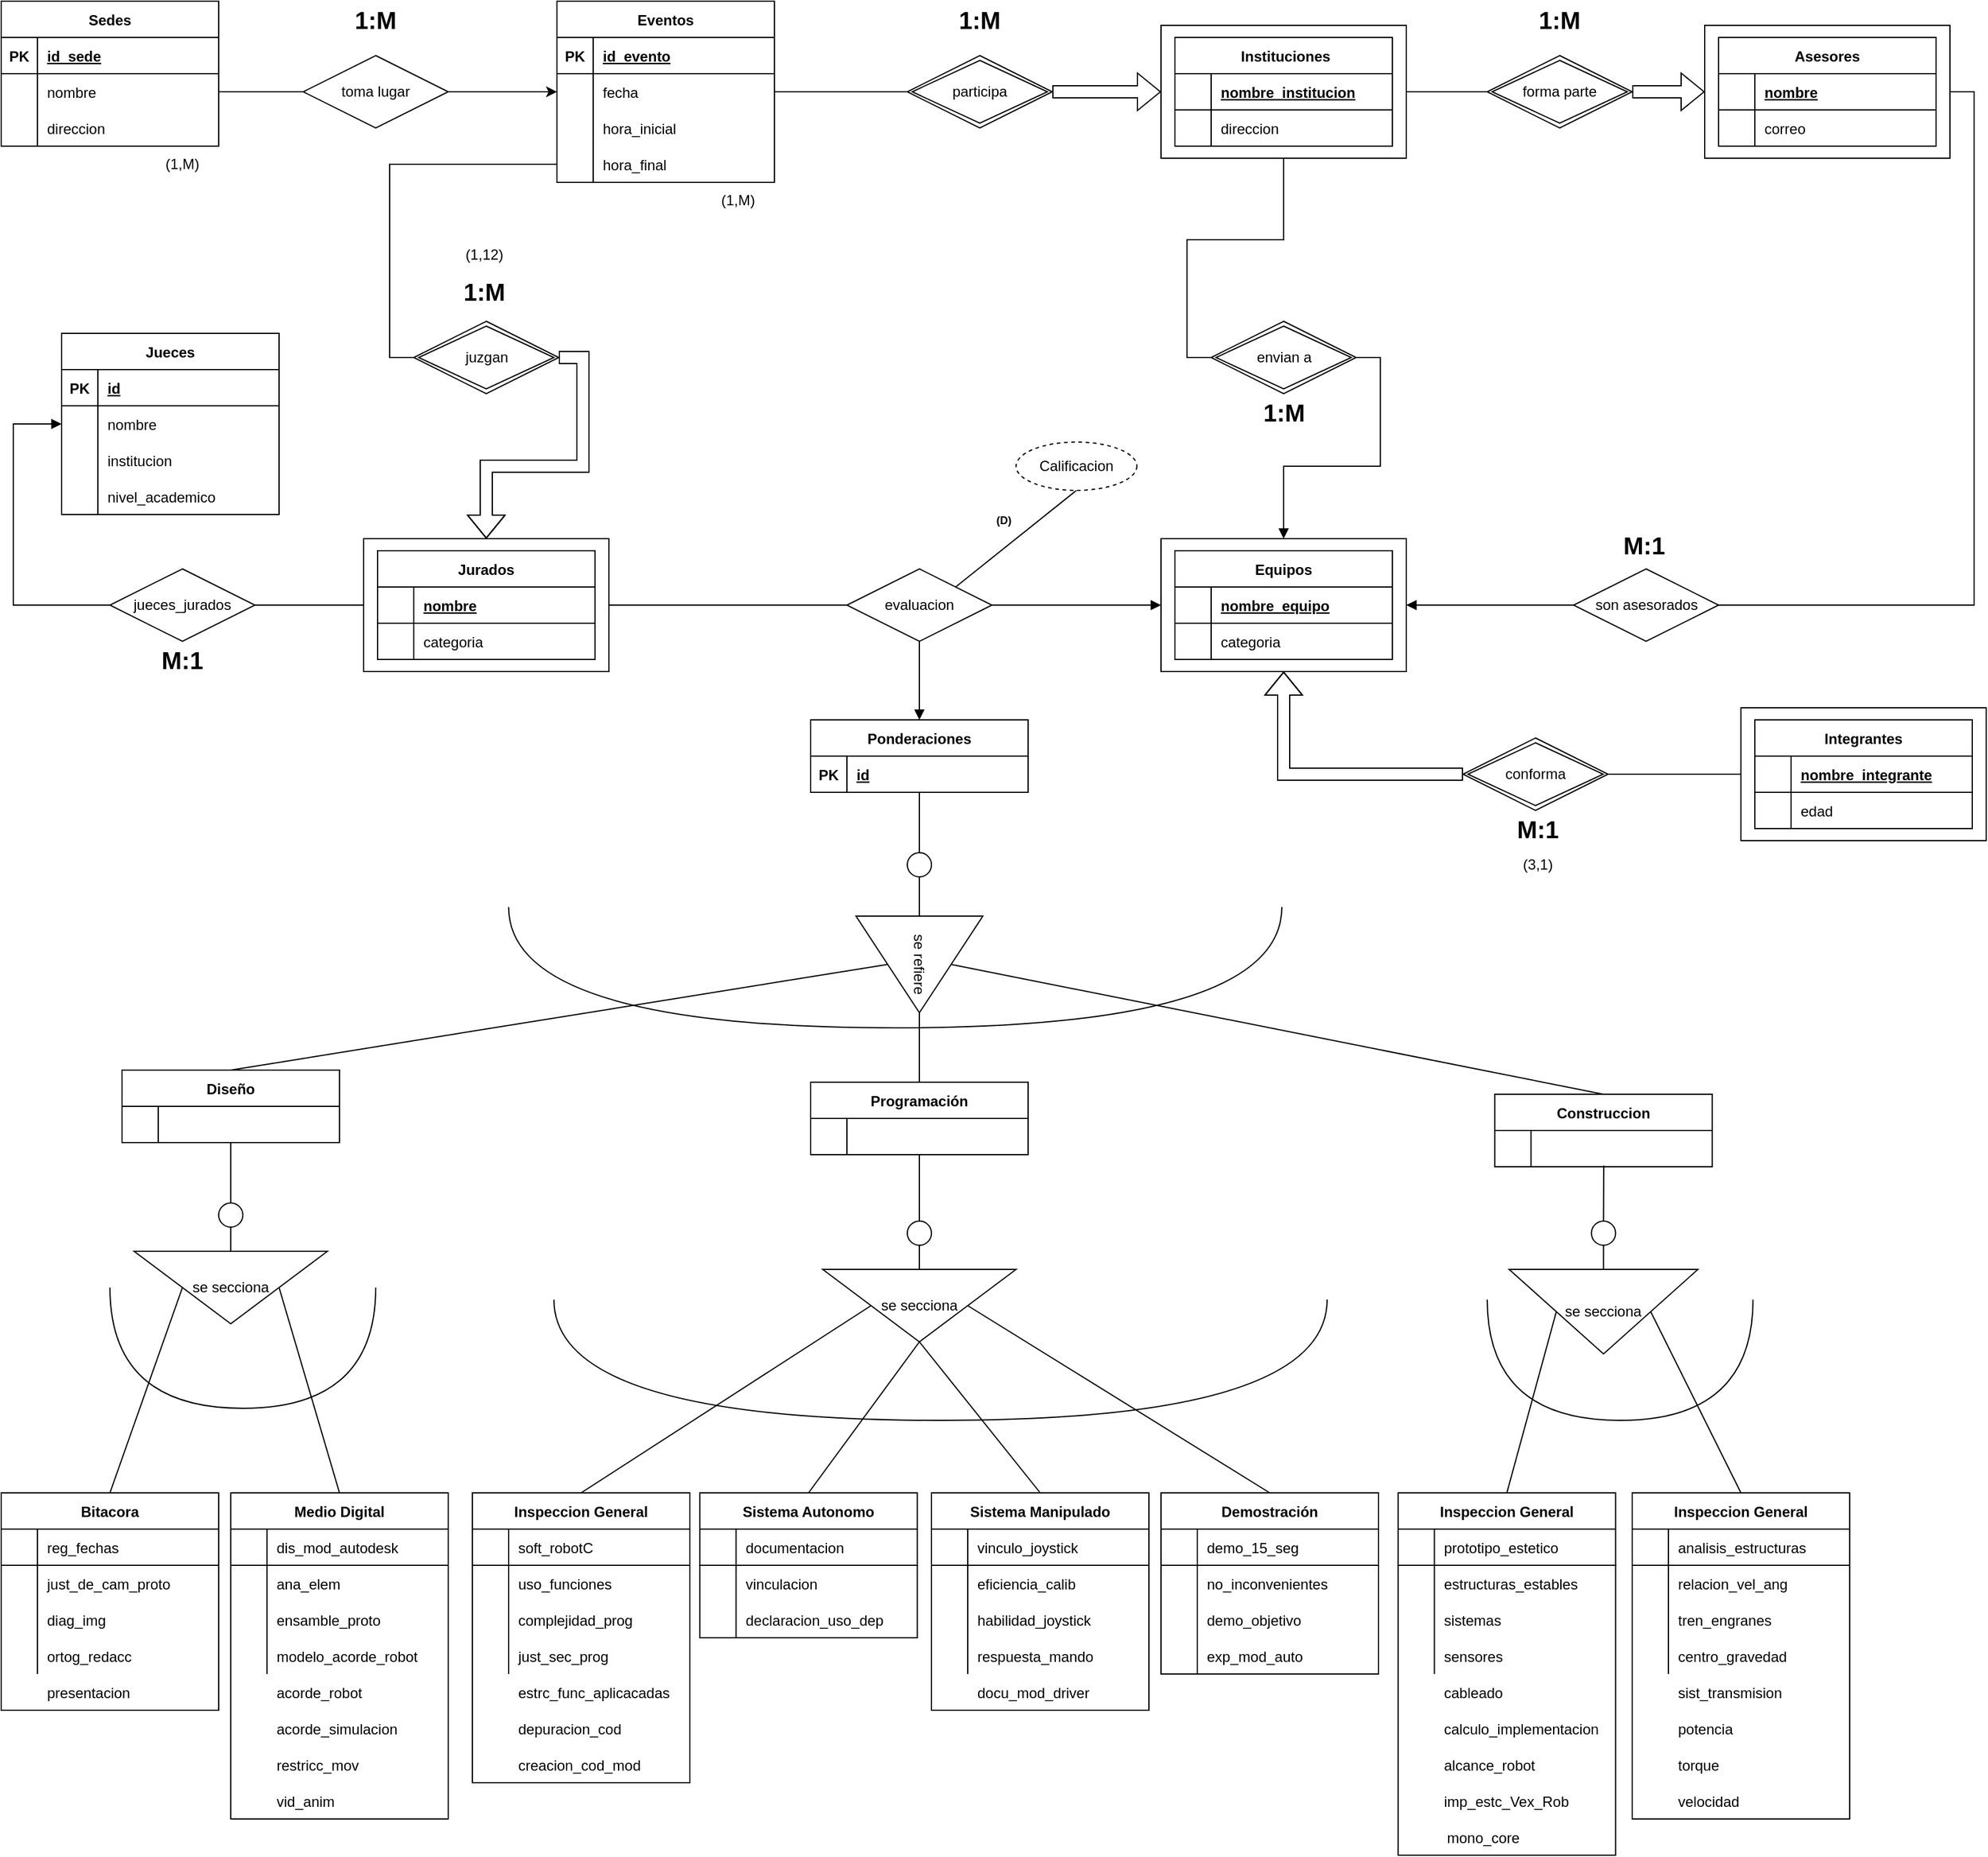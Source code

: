 <mxfile version="20.8.16" type="device"><diagram name="Página-1" id="pZ0N0KSAnMQKy6Eu1jh2"><mxGraphModel dx="1428" dy="836" grid="1" gridSize="10" guides="1" tooltips="1" connect="1" arrows="1" fold="1" page="1" pageScale="1" pageWidth="827" pageHeight="1169" math="0" shadow="0"><root><mxCell id="0"/><mxCell id="1" parent="0"/><mxCell id="zqFk0uhUfy6THeU7b_oX-150" style="edgeStyle=orthogonalEdgeStyle;rounded=0;orthogonalLoop=1;jettySize=auto;html=1;exitX=1;exitY=0.5;exitDx=0;exitDy=0;entryX=0;entryY=0.5;entryDx=0;entryDy=0;startArrow=none;startFill=0;endArrow=none;endFill=0;" edge="1" parent="1" source="zqFk0uhUfy6THeU7b_oX-117" target="zqFk0uhUfy6THeU7b_oX-147"><mxGeometry relative="1" as="geometry"/></mxCell><mxCell id="zqFk0uhUfy6THeU7b_oX-117" value="" style="rounded=0;whiteSpace=wrap;html=1;" vertex="1" parent="1"><mxGeometry x="300" y="520" width="203" height="110" as="geometry"/></mxCell><mxCell id="zqFk0uhUfy6THeU7b_oX-63" value="" style="rounded=0;whiteSpace=wrap;html=1;" vertex="1" parent="1"><mxGeometry x="1410" y="95" width="203" height="110" as="geometry"/></mxCell><mxCell id="zqFk0uhUfy6THeU7b_oX-72" style="edgeStyle=orthogonalEdgeStyle;rounded=0;orthogonalLoop=1;jettySize=auto;html=1;exitX=1;exitY=0.5;exitDx=0;exitDy=0;entryX=0;entryY=0.5;entryDx=0;entryDy=0;endArrow=none;endFill=0;" edge="1" parent="1" source="zqFk0uhUfy6THeU7b_oX-46" target="zqFk0uhUfy6THeU7b_oX-71"><mxGeometry relative="1" as="geometry"/></mxCell><mxCell id="zqFk0uhUfy6THeU7b_oX-46" value="" style="rounded=0;whiteSpace=wrap;html=1;" vertex="1" parent="1"><mxGeometry x="960" y="95" width="203" height="110" as="geometry"/></mxCell><mxCell id="zqFk0uhUfy6THeU7b_oX-1" value="Sedes" style="shape=table;startSize=30;container=1;collapsible=1;childLayout=tableLayout;fixedRows=1;rowLines=0;fontStyle=1;align=center;resizeLast=1;" vertex="1" parent="1"><mxGeometry y="75" width="180" height="120" as="geometry"/></mxCell><mxCell id="zqFk0uhUfy6THeU7b_oX-2" value="" style="shape=tableRow;horizontal=0;startSize=0;swimlaneHead=0;swimlaneBody=0;fillColor=none;collapsible=0;dropTarget=0;points=[[0,0.5],[1,0.5]];portConstraint=eastwest;top=0;left=0;right=0;bottom=1;" vertex="1" parent="zqFk0uhUfy6THeU7b_oX-1"><mxGeometry y="30" width="180" height="30" as="geometry"/></mxCell><mxCell id="zqFk0uhUfy6THeU7b_oX-3" value="PK" style="shape=partialRectangle;connectable=0;fillColor=none;top=0;left=0;bottom=0;right=0;fontStyle=1;overflow=hidden;" vertex="1" parent="zqFk0uhUfy6THeU7b_oX-2"><mxGeometry width="30" height="30" as="geometry"><mxRectangle width="30" height="30" as="alternateBounds"/></mxGeometry></mxCell><mxCell id="zqFk0uhUfy6THeU7b_oX-4" value="id_sede" style="shape=partialRectangle;connectable=0;fillColor=none;top=0;left=0;bottom=0;right=0;align=left;spacingLeft=6;fontStyle=5;overflow=hidden;" vertex="1" parent="zqFk0uhUfy6THeU7b_oX-2"><mxGeometry x="30" width="150" height="30" as="geometry"><mxRectangle width="150" height="30" as="alternateBounds"/></mxGeometry></mxCell><mxCell id="zqFk0uhUfy6THeU7b_oX-5" value="" style="shape=tableRow;horizontal=0;startSize=0;swimlaneHead=0;swimlaneBody=0;fillColor=none;collapsible=0;dropTarget=0;points=[[0,0.5],[1,0.5]];portConstraint=eastwest;top=0;left=0;right=0;bottom=0;" vertex="1" parent="zqFk0uhUfy6THeU7b_oX-1"><mxGeometry y="60" width="180" height="30" as="geometry"/></mxCell><mxCell id="zqFk0uhUfy6THeU7b_oX-6" value="" style="shape=partialRectangle;connectable=0;fillColor=none;top=0;left=0;bottom=0;right=0;editable=1;overflow=hidden;" vertex="1" parent="zqFk0uhUfy6THeU7b_oX-5"><mxGeometry width="30" height="30" as="geometry"><mxRectangle width="30" height="30" as="alternateBounds"/></mxGeometry></mxCell><mxCell id="zqFk0uhUfy6THeU7b_oX-7" value="nombre" style="shape=partialRectangle;connectable=0;fillColor=none;top=0;left=0;bottom=0;right=0;align=left;spacingLeft=6;overflow=hidden;" vertex="1" parent="zqFk0uhUfy6THeU7b_oX-5"><mxGeometry x="30" width="150" height="30" as="geometry"><mxRectangle width="150" height="30" as="alternateBounds"/></mxGeometry></mxCell><mxCell id="zqFk0uhUfy6THeU7b_oX-8" value="" style="shape=tableRow;horizontal=0;startSize=0;swimlaneHead=0;swimlaneBody=0;fillColor=none;collapsible=0;dropTarget=0;points=[[0,0.5],[1,0.5]];portConstraint=eastwest;top=0;left=0;right=0;bottom=0;" vertex="1" parent="zqFk0uhUfy6THeU7b_oX-1"><mxGeometry y="90" width="180" height="30" as="geometry"/></mxCell><mxCell id="zqFk0uhUfy6THeU7b_oX-9" value="" style="shape=partialRectangle;connectable=0;fillColor=none;top=0;left=0;bottom=0;right=0;editable=1;overflow=hidden;" vertex="1" parent="zqFk0uhUfy6THeU7b_oX-8"><mxGeometry width="30" height="30" as="geometry"><mxRectangle width="30" height="30" as="alternateBounds"/></mxGeometry></mxCell><mxCell id="zqFk0uhUfy6THeU7b_oX-10" value="direccion" style="shape=partialRectangle;connectable=0;fillColor=none;top=0;left=0;bottom=0;right=0;align=left;spacingLeft=6;overflow=hidden;" vertex="1" parent="zqFk0uhUfy6THeU7b_oX-8"><mxGeometry x="30" width="150" height="30" as="geometry"><mxRectangle width="150" height="30" as="alternateBounds"/></mxGeometry></mxCell><mxCell id="zqFk0uhUfy6THeU7b_oX-14" value="Eventos" style="shape=table;startSize=30;container=1;collapsible=1;childLayout=tableLayout;fixedRows=1;rowLines=0;fontStyle=1;align=center;resizeLast=1;" vertex="1" parent="1"><mxGeometry x="460" y="75" width="180" height="150" as="geometry"/></mxCell><mxCell id="zqFk0uhUfy6THeU7b_oX-15" value="" style="shape=tableRow;horizontal=0;startSize=0;swimlaneHead=0;swimlaneBody=0;fillColor=none;collapsible=0;dropTarget=0;points=[[0,0.5],[1,0.5]];portConstraint=eastwest;top=0;left=0;right=0;bottom=1;" vertex="1" parent="zqFk0uhUfy6THeU7b_oX-14"><mxGeometry y="30" width="180" height="30" as="geometry"/></mxCell><mxCell id="zqFk0uhUfy6THeU7b_oX-16" value="PK" style="shape=partialRectangle;connectable=0;fillColor=none;top=0;left=0;bottom=0;right=0;fontStyle=1;overflow=hidden;" vertex="1" parent="zqFk0uhUfy6THeU7b_oX-15"><mxGeometry width="30" height="30" as="geometry"><mxRectangle width="30" height="30" as="alternateBounds"/></mxGeometry></mxCell><mxCell id="zqFk0uhUfy6THeU7b_oX-17" value="id_evento" style="shape=partialRectangle;connectable=0;fillColor=none;top=0;left=0;bottom=0;right=0;align=left;spacingLeft=6;fontStyle=5;overflow=hidden;" vertex="1" parent="zqFk0uhUfy6THeU7b_oX-15"><mxGeometry x="30" width="150" height="30" as="geometry"><mxRectangle width="150" height="30" as="alternateBounds"/></mxGeometry></mxCell><mxCell id="zqFk0uhUfy6THeU7b_oX-18" value="" style="shape=tableRow;horizontal=0;startSize=0;swimlaneHead=0;swimlaneBody=0;fillColor=none;collapsible=0;dropTarget=0;points=[[0,0.5],[1,0.5]];portConstraint=eastwest;top=0;left=0;right=0;bottom=0;" vertex="1" parent="zqFk0uhUfy6THeU7b_oX-14"><mxGeometry y="60" width="180" height="30" as="geometry"/></mxCell><mxCell id="zqFk0uhUfy6THeU7b_oX-19" value="" style="shape=partialRectangle;connectable=0;fillColor=none;top=0;left=0;bottom=0;right=0;editable=1;overflow=hidden;" vertex="1" parent="zqFk0uhUfy6THeU7b_oX-18"><mxGeometry width="30" height="30" as="geometry"><mxRectangle width="30" height="30" as="alternateBounds"/></mxGeometry></mxCell><mxCell id="zqFk0uhUfy6THeU7b_oX-20" value="fecha" style="shape=partialRectangle;connectable=0;fillColor=none;top=0;left=0;bottom=0;right=0;align=left;spacingLeft=6;overflow=hidden;" vertex="1" parent="zqFk0uhUfy6THeU7b_oX-18"><mxGeometry x="30" width="150" height="30" as="geometry"><mxRectangle width="150" height="30" as="alternateBounds"/></mxGeometry></mxCell><mxCell id="zqFk0uhUfy6THeU7b_oX-21" value="" style="shape=tableRow;horizontal=0;startSize=0;swimlaneHead=0;swimlaneBody=0;fillColor=none;collapsible=0;dropTarget=0;points=[[0,0.5],[1,0.5]];portConstraint=eastwest;top=0;left=0;right=0;bottom=0;" vertex="1" parent="zqFk0uhUfy6THeU7b_oX-14"><mxGeometry y="90" width="180" height="30" as="geometry"/></mxCell><mxCell id="zqFk0uhUfy6THeU7b_oX-22" value="" style="shape=partialRectangle;connectable=0;fillColor=none;top=0;left=0;bottom=0;right=0;editable=1;overflow=hidden;" vertex="1" parent="zqFk0uhUfy6THeU7b_oX-21"><mxGeometry width="30" height="30" as="geometry"><mxRectangle width="30" height="30" as="alternateBounds"/></mxGeometry></mxCell><mxCell id="zqFk0uhUfy6THeU7b_oX-23" value="hora_inicial" style="shape=partialRectangle;connectable=0;fillColor=none;top=0;left=0;bottom=0;right=0;align=left;spacingLeft=6;overflow=hidden;" vertex="1" parent="zqFk0uhUfy6THeU7b_oX-21"><mxGeometry x="30" width="150" height="30" as="geometry"><mxRectangle width="150" height="30" as="alternateBounds"/></mxGeometry></mxCell><mxCell id="zqFk0uhUfy6THeU7b_oX-24" value="" style="shape=tableRow;horizontal=0;startSize=0;swimlaneHead=0;swimlaneBody=0;fillColor=none;collapsible=0;dropTarget=0;points=[[0,0.5],[1,0.5]];portConstraint=eastwest;top=0;left=0;right=0;bottom=0;" vertex="1" parent="zqFk0uhUfy6THeU7b_oX-14"><mxGeometry y="120" width="180" height="30" as="geometry"/></mxCell><mxCell id="zqFk0uhUfy6THeU7b_oX-25" value="" style="shape=partialRectangle;connectable=0;fillColor=none;top=0;left=0;bottom=0;right=0;editable=1;overflow=hidden;" vertex="1" parent="zqFk0uhUfy6THeU7b_oX-24"><mxGeometry width="30" height="30" as="geometry"><mxRectangle width="30" height="30" as="alternateBounds"/></mxGeometry></mxCell><mxCell id="zqFk0uhUfy6THeU7b_oX-26" value="hora_final" style="shape=partialRectangle;connectable=0;fillColor=none;top=0;left=0;bottom=0;right=0;align=left;spacingLeft=6;overflow=hidden;" vertex="1" parent="zqFk0uhUfy6THeU7b_oX-24"><mxGeometry x="30" width="150" height="30" as="geometry"><mxRectangle width="150" height="30" as="alternateBounds"/></mxGeometry></mxCell><mxCell id="zqFk0uhUfy6THeU7b_oX-29" style="edgeStyle=orthogonalEdgeStyle;rounded=0;orthogonalLoop=1;jettySize=auto;html=1;exitX=1;exitY=0.5;exitDx=0;exitDy=0;entryX=0;entryY=0.5;entryDx=0;entryDy=0;" edge="1" parent="1" source="zqFk0uhUfy6THeU7b_oX-27" target="zqFk0uhUfy6THeU7b_oX-18"><mxGeometry relative="1" as="geometry"/></mxCell><mxCell id="zqFk0uhUfy6THeU7b_oX-30" style="edgeStyle=orthogonalEdgeStyle;rounded=0;orthogonalLoop=1;jettySize=auto;html=1;exitX=0;exitY=0.5;exitDx=0;exitDy=0;entryX=1;entryY=0.5;entryDx=0;entryDy=0;endArrow=none;endFill=0;" edge="1" parent="1" source="zqFk0uhUfy6THeU7b_oX-27" target="zqFk0uhUfy6THeU7b_oX-5"><mxGeometry relative="1" as="geometry"/></mxCell><mxCell id="zqFk0uhUfy6THeU7b_oX-27" value="toma lugar" style="shape=rhombus;perimeter=rhombusPerimeter;whiteSpace=wrap;html=1;align=center;" vertex="1" parent="1"><mxGeometry x="250" y="120" width="120" height="60" as="geometry"/></mxCell><mxCell id="zqFk0uhUfy6THeU7b_oX-31" value="&lt;b&gt;&lt;font style=&quot;font-size: 20px;&quot;&gt;1:M&lt;/font&gt;&lt;/b&gt;" style="text;html=1;strokeColor=none;fillColor=none;align=center;verticalAlign=middle;whiteSpace=wrap;rounded=0;" vertex="1" parent="1"><mxGeometry x="280" y="75" width="60" height="30" as="geometry"/></mxCell><mxCell id="zqFk0uhUfy6THeU7b_oX-48" style="edgeStyle=orthogonalEdgeStyle;rounded=0;orthogonalLoop=1;jettySize=auto;html=1;exitX=1;exitY=0.5;exitDx=0;exitDy=0;entryX=0;entryY=0.5;entryDx=0;entryDy=0;endArrow=block;endFill=0;shape=flexArrow;" edge="1" parent="1" source="zqFk0uhUfy6THeU7b_oX-32" target="zqFk0uhUfy6THeU7b_oX-46"><mxGeometry relative="1" as="geometry"/></mxCell><mxCell id="zqFk0uhUfy6THeU7b_oX-32" value="participa" style="shape=rhombus;double=1;perimeter=rhombusPerimeter;whiteSpace=wrap;html=1;align=center;" vertex="1" parent="1"><mxGeometry x="750" y="120" width="120" height="60" as="geometry"/></mxCell><mxCell id="zqFk0uhUfy6THeU7b_oX-33" value=" Instituciones" style="shape=table;startSize=30;container=1;collapsible=1;childLayout=tableLayout;fixedRows=1;rowLines=0;fontStyle=1;align=center;resizeLast=1;" vertex="1" parent="1"><mxGeometry x="971.5" y="105" width="180" height="90" as="geometry"/></mxCell><mxCell id="zqFk0uhUfy6THeU7b_oX-34" value="" style="shape=tableRow;horizontal=0;startSize=0;swimlaneHead=0;swimlaneBody=0;fillColor=none;collapsible=0;dropTarget=0;points=[[0,0.5],[1,0.5]];portConstraint=eastwest;top=0;left=0;right=0;bottom=1;" vertex="1" parent="zqFk0uhUfy6THeU7b_oX-33"><mxGeometry y="30" width="180" height="30" as="geometry"/></mxCell><mxCell id="zqFk0uhUfy6THeU7b_oX-35" value="" style="shape=partialRectangle;connectable=0;fillColor=none;top=0;left=0;bottom=0;right=0;fontStyle=1;overflow=hidden;" vertex="1" parent="zqFk0uhUfy6THeU7b_oX-34"><mxGeometry width="30" height="30" as="geometry"><mxRectangle width="30" height="30" as="alternateBounds"/></mxGeometry></mxCell><mxCell id="zqFk0uhUfy6THeU7b_oX-36" value="nombre_institucion" style="shape=partialRectangle;connectable=0;fillColor=none;top=0;left=0;bottom=0;right=0;align=left;spacingLeft=6;fontStyle=5;overflow=hidden;" vertex="1" parent="zqFk0uhUfy6THeU7b_oX-34"><mxGeometry x="30" width="150" height="30" as="geometry"><mxRectangle width="150" height="30" as="alternateBounds"/></mxGeometry></mxCell><mxCell id="zqFk0uhUfy6THeU7b_oX-37" value="" style="shape=tableRow;horizontal=0;startSize=0;swimlaneHead=0;swimlaneBody=0;fillColor=none;collapsible=0;dropTarget=0;points=[[0,0.5],[1,0.5]];portConstraint=eastwest;top=0;left=0;right=0;bottom=0;" vertex="1" parent="zqFk0uhUfy6THeU7b_oX-33"><mxGeometry y="60" width="180" height="30" as="geometry"/></mxCell><mxCell id="zqFk0uhUfy6THeU7b_oX-38" value="" style="shape=partialRectangle;connectable=0;fillColor=none;top=0;left=0;bottom=0;right=0;editable=1;overflow=hidden;" vertex="1" parent="zqFk0uhUfy6THeU7b_oX-37"><mxGeometry width="30" height="30" as="geometry"><mxRectangle width="30" height="30" as="alternateBounds"/></mxGeometry></mxCell><mxCell id="zqFk0uhUfy6THeU7b_oX-39" value="direccion" style="shape=partialRectangle;connectable=0;fillColor=none;top=0;left=0;bottom=0;right=0;align=left;spacingLeft=6;overflow=hidden;" vertex="1" parent="zqFk0uhUfy6THeU7b_oX-37"><mxGeometry x="30" width="150" height="30" as="geometry"><mxRectangle width="150" height="30" as="alternateBounds"/></mxGeometry></mxCell><mxCell id="zqFk0uhUfy6THeU7b_oX-47" style="edgeStyle=orthogonalEdgeStyle;rounded=0;orthogonalLoop=1;jettySize=auto;html=1;exitX=1;exitY=0.5;exitDx=0;exitDy=0;entryX=0;entryY=0.5;entryDx=0;entryDy=0;endArrow=none;endFill=0;" edge="1" parent="1" source="zqFk0uhUfy6THeU7b_oX-18" target="zqFk0uhUfy6THeU7b_oX-32"><mxGeometry relative="1" as="geometry"/></mxCell><mxCell id="zqFk0uhUfy6THeU7b_oX-49" value="&lt;b&gt;&lt;font style=&quot;font-size: 20px;&quot;&gt;1:M&lt;/font&gt;&lt;/b&gt;" style="text;html=1;strokeColor=none;fillColor=none;align=center;verticalAlign=middle;whiteSpace=wrap;rounded=0;" vertex="1" parent="1"><mxGeometry x="780" y="75" width="60" height="30" as="geometry"/></mxCell><mxCell id="zqFk0uhUfy6THeU7b_oX-50" value="Asesores" style="shape=table;startSize=30;container=1;collapsible=1;childLayout=tableLayout;fixedRows=1;rowLines=0;fontStyle=1;align=center;resizeLast=1;" vertex="1" parent="1"><mxGeometry x="1421.5" y="105" width="180" height="90" as="geometry"/></mxCell><mxCell id="zqFk0uhUfy6THeU7b_oX-51" value="" style="shape=tableRow;horizontal=0;startSize=0;swimlaneHead=0;swimlaneBody=0;fillColor=none;collapsible=0;dropTarget=0;points=[[0,0.5],[1,0.5]];portConstraint=eastwest;top=0;left=0;right=0;bottom=1;" vertex="1" parent="zqFk0uhUfy6THeU7b_oX-50"><mxGeometry y="30" width="180" height="30" as="geometry"/></mxCell><mxCell id="zqFk0uhUfy6THeU7b_oX-52" value="" style="shape=partialRectangle;connectable=0;fillColor=none;top=0;left=0;bottom=0;right=0;fontStyle=1;overflow=hidden;" vertex="1" parent="zqFk0uhUfy6THeU7b_oX-51"><mxGeometry width="30" height="30" as="geometry"><mxRectangle width="30" height="30" as="alternateBounds"/></mxGeometry></mxCell><mxCell id="zqFk0uhUfy6THeU7b_oX-53" value="nombre" style="shape=partialRectangle;connectable=0;fillColor=none;top=0;left=0;bottom=0;right=0;align=left;spacingLeft=6;fontStyle=5;overflow=hidden;" vertex="1" parent="zqFk0uhUfy6THeU7b_oX-51"><mxGeometry x="30" width="150" height="30" as="geometry"><mxRectangle width="150" height="30" as="alternateBounds"/></mxGeometry></mxCell><mxCell id="zqFk0uhUfy6THeU7b_oX-54" value="" style="shape=tableRow;horizontal=0;startSize=0;swimlaneHead=0;swimlaneBody=0;fillColor=none;collapsible=0;dropTarget=0;points=[[0,0.5],[1,0.5]];portConstraint=eastwest;top=0;left=0;right=0;bottom=0;" vertex="1" parent="zqFk0uhUfy6THeU7b_oX-50"><mxGeometry y="60" width="180" height="30" as="geometry"/></mxCell><mxCell id="zqFk0uhUfy6THeU7b_oX-55" value="" style="shape=partialRectangle;connectable=0;fillColor=none;top=0;left=0;bottom=0;right=0;editable=1;overflow=hidden;" vertex="1" parent="zqFk0uhUfy6THeU7b_oX-54"><mxGeometry width="30" height="30" as="geometry"><mxRectangle width="30" height="30" as="alternateBounds"/></mxGeometry></mxCell><mxCell id="zqFk0uhUfy6THeU7b_oX-56" value="correo" style="shape=partialRectangle;connectable=0;fillColor=none;top=0;left=0;bottom=0;right=0;align=left;spacingLeft=6;overflow=hidden;" vertex="1" parent="zqFk0uhUfy6THeU7b_oX-54"><mxGeometry x="30" width="150" height="30" as="geometry"><mxRectangle width="150" height="30" as="alternateBounds"/></mxGeometry></mxCell><mxCell id="zqFk0uhUfy6THeU7b_oX-73" style="edgeStyle=orthogonalEdgeStyle;shape=flexArrow;rounded=0;orthogonalLoop=1;jettySize=auto;html=1;exitX=1;exitY=0.5;exitDx=0;exitDy=0;entryX=0;entryY=0.5;entryDx=0;entryDy=0;endArrow=block;endFill=0;" edge="1" parent="1" source="zqFk0uhUfy6THeU7b_oX-71" target="zqFk0uhUfy6THeU7b_oX-63"><mxGeometry relative="1" as="geometry"/></mxCell><mxCell id="zqFk0uhUfy6THeU7b_oX-71" value="forma parte" style="shape=rhombus;double=1;perimeter=rhombusPerimeter;whiteSpace=wrap;html=1;align=center;" vertex="1" parent="1"><mxGeometry x="1230" y="120" width="120" height="60" as="geometry"/></mxCell><mxCell id="zqFk0uhUfy6THeU7b_oX-74" value="&lt;b&gt;&lt;font style=&quot;font-size: 20px;&quot;&gt;1:M&lt;/font&gt;&lt;/b&gt;" style="text;html=1;strokeColor=none;fillColor=none;align=center;verticalAlign=middle;whiteSpace=wrap;rounded=0;" vertex="1" parent="1"><mxGeometry x="1260" y="75" width="60" height="30" as="geometry"/></mxCell><mxCell id="zqFk0uhUfy6THeU7b_oX-84" style="edgeStyle=orthogonalEdgeStyle;rounded=0;orthogonalLoop=1;jettySize=auto;html=1;exitX=1;exitY=0.5;exitDx=0;exitDy=0;entryX=0;entryY=0.5;entryDx=0;entryDy=0;endArrow=none;endFill=0;startArrow=block;startFill=1;" edge="1" parent="1" source="zqFk0uhUfy6THeU7b_oX-75" target="zqFk0uhUfy6THeU7b_oX-83"><mxGeometry relative="1" as="geometry"/></mxCell><mxCell id="zqFk0uhUfy6THeU7b_oX-146" style="edgeStyle=orthogonalEdgeStyle;shape=flexArrow;rounded=0;orthogonalLoop=1;jettySize=auto;html=1;exitX=0.5;exitY=1;exitDx=0;exitDy=0;entryX=0;entryY=0.5;entryDx=0;entryDy=0;startArrow=block;startFill=0;endArrow=none;endFill=0;" edge="1" parent="1" source="zqFk0uhUfy6THeU7b_oX-75" target="zqFk0uhUfy6THeU7b_oX-100"><mxGeometry relative="1" as="geometry"/></mxCell><mxCell id="zqFk0uhUfy6THeU7b_oX-75" value="" style="rounded=0;whiteSpace=wrap;html=1;" vertex="1" parent="1"><mxGeometry x="960" y="520" width="203" height="110" as="geometry"/></mxCell><mxCell id="zqFk0uhUfy6THeU7b_oX-76" value="Equipos" style="shape=table;startSize=30;container=1;collapsible=1;childLayout=tableLayout;fixedRows=1;rowLines=0;fontStyle=1;align=center;resizeLast=1;" vertex="1" parent="1"><mxGeometry x="971.5" y="530" width="180" height="90" as="geometry"/></mxCell><mxCell id="zqFk0uhUfy6THeU7b_oX-77" value="" style="shape=tableRow;horizontal=0;startSize=0;swimlaneHead=0;swimlaneBody=0;fillColor=none;collapsible=0;dropTarget=0;points=[[0,0.5],[1,0.5]];portConstraint=eastwest;top=0;left=0;right=0;bottom=1;" vertex="1" parent="zqFk0uhUfy6THeU7b_oX-76"><mxGeometry y="30" width="180" height="30" as="geometry"/></mxCell><mxCell id="zqFk0uhUfy6THeU7b_oX-78" value="" style="shape=partialRectangle;connectable=0;fillColor=none;top=0;left=0;bottom=0;right=0;fontStyle=1;overflow=hidden;" vertex="1" parent="zqFk0uhUfy6THeU7b_oX-77"><mxGeometry width="30" height="30" as="geometry"><mxRectangle width="30" height="30" as="alternateBounds"/></mxGeometry></mxCell><mxCell id="zqFk0uhUfy6THeU7b_oX-79" value="nombre_equipo" style="shape=partialRectangle;connectable=0;fillColor=none;top=0;left=0;bottom=0;right=0;align=left;spacingLeft=6;fontStyle=5;overflow=hidden;" vertex="1" parent="zqFk0uhUfy6THeU7b_oX-77"><mxGeometry x="30" width="150" height="30" as="geometry"><mxRectangle width="150" height="30" as="alternateBounds"/></mxGeometry></mxCell><mxCell id="zqFk0uhUfy6THeU7b_oX-80" value="" style="shape=tableRow;horizontal=0;startSize=0;swimlaneHead=0;swimlaneBody=0;fillColor=none;collapsible=0;dropTarget=0;points=[[0,0.5],[1,0.5]];portConstraint=eastwest;top=0;left=0;right=0;bottom=0;" vertex="1" parent="zqFk0uhUfy6THeU7b_oX-76"><mxGeometry y="60" width="180" height="30" as="geometry"/></mxCell><mxCell id="zqFk0uhUfy6THeU7b_oX-81" value="" style="shape=partialRectangle;connectable=0;fillColor=none;top=0;left=0;bottom=0;right=0;editable=1;overflow=hidden;" vertex="1" parent="zqFk0uhUfy6THeU7b_oX-80"><mxGeometry width="30" height="30" as="geometry"><mxRectangle width="30" height="30" as="alternateBounds"/></mxGeometry></mxCell><mxCell id="zqFk0uhUfy6THeU7b_oX-82" value="categoria" style="shape=partialRectangle;connectable=0;fillColor=none;top=0;left=0;bottom=0;right=0;align=left;spacingLeft=6;overflow=hidden;" vertex="1" parent="zqFk0uhUfy6THeU7b_oX-80"><mxGeometry x="30" width="150" height="30" as="geometry"><mxRectangle width="150" height="30" as="alternateBounds"/></mxGeometry></mxCell><mxCell id="zqFk0uhUfy6THeU7b_oX-85" style="edgeStyle=orthogonalEdgeStyle;rounded=0;orthogonalLoop=1;jettySize=auto;html=1;exitX=1;exitY=0.5;exitDx=0;exitDy=0;entryX=1;entryY=0.5;entryDx=0;entryDy=0;startArrow=none;startFill=0;endArrow=none;endFill=0;" edge="1" parent="1" source="zqFk0uhUfy6THeU7b_oX-83" target="zqFk0uhUfy6THeU7b_oX-63"><mxGeometry relative="1" as="geometry"/></mxCell><mxCell id="zqFk0uhUfy6THeU7b_oX-83" value="son asesorados" style="shape=rhombus;perimeter=rhombusPerimeter;whiteSpace=wrap;html=1;align=center;" vertex="1" parent="1"><mxGeometry x="1301.5" y="545" width="120" height="60" as="geometry"/></mxCell><mxCell id="zqFk0uhUfy6THeU7b_oX-86" value="&lt;b&gt;&lt;font style=&quot;font-size: 20px;&quot;&gt;M:1&lt;/font&gt;&lt;/b&gt;" style="text;html=1;strokeColor=none;fillColor=none;align=center;verticalAlign=middle;whiteSpace=wrap;rounded=0;" vertex="1" parent="1"><mxGeometry x="1330" y="510" width="60" height="30" as="geometry"/></mxCell><mxCell id="zqFk0uhUfy6THeU7b_oX-89" style="edgeStyle=orthogonalEdgeStyle;rounded=0;orthogonalLoop=1;jettySize=auto;html=1;exitX=0;exitY=0.5;exitDx=0;exitDy=0;entryX=0.5;entryY=1;entryDx=0;entryDy=0;startArrow=none;startFill=0;endArrow=none;endFill=0;" edge="1" parent="1" source="zqFk0uhUfy6THeU7b_oX-87" target="zqFk0uhUfy6THeU7b_oX-46"><mxGeometry relative="1" as="geometry"/></mxCell><mxCell id="zqFk0uhUfy6THeU7b_oX-90" style="edgeStyle=orthogonalEdgeStyle;rounded=0;orthogonalLoop=1;jettySize=auto;html=1;exitX=1;exitY=0.5;exitDx=0;exitDy=0;entryX=0.5;entryY=0;entryDx=0;entryDy=0;startArrow=none;startFill=0;endArrow=block;endFill=1;" edge="1" parent="1" source="zqFk0uhUfy6THeU7b_oX-87" target="zqFk0uhUfy6THeU7b_oX-75"><mxGeometry relative="1" as="geometry"/></mxCell><mxCell id="zqFk0uhUfy6THeU7b_oX-87" value="envian a" style="shape=rhombus;double=1;perimeter=rhombusPerimeter;whiteSpace=wrap;html=1;align=center;" vertex="1" parent="1"><mxGeometry x="1001.5" y="340" width="120" height="60" as="geometry"/></mxCell><mxCell id="zqFk0uhUfy6THeU7b_oX-91" value="&lt;b&gt;&lt;font style=&quot;font-size: 20px;&quot;&gt;1:M&lt;/font&gt;&lt;/b&gt;" style="text;html=1;strokeColor=none;fillColor=none;align=center;verticalAlign=middle;whiteSpace=wrap;rounded=0;" vertex="1" parent="1"><mxGeometry x="1031.5" y="400" width="60" height="30" as="geometry"/></mxCell><mxCell id="zqFk0uhUfy6THeU7b_oX-92" value="" style="rounded=0;whiteSpace=wrap;html=1;" vertex="1" parent="1"><mxGeometry x="1440" y="660" width="203" height="110" as="geometry"/></mxCell><mxCell id="zqFk0uhUfy6THeU7b_oX-93" value="Integrantes" style="shape=table;startSize=30;container=1;collapsible=1;childLayout=tableLayout;fixedRows=1;rowLines=0;fontStyle=1;align=center;resizeLast=1;" vertex="1" parent="1"><mxGeometry x="1451.5" y="670" width="180" height="90" as="geometry"/></mxCell><mxCell id="zqFk0uhUfy6THeU7b_oX-94" value="" style="shape=tableRow;horizontal=0;startSize=0;swimlaneHead=0;swimlaneBody=0;fillColor=none;collapsible=0;dropTarget=0;points=[[0,0.5],[1,0.5]];portConstraint=eastwest;top=0;left=0;right=0;bottom=1;" vertex="1" parent="zqFk0uhUfy6THeU7b_oX-93"><mxGeometry y="30" width="180" height="30" as="geometry"/></mxCell><mxCell id="zqFk0uhUfy6THeU7b_oX-95" value="" style="shape=partialRectangle;connectable=0;fillColor=none;top=0;left=0;bottom=0;right=0;fontStyle=1;overflow=hidden;" vertex="1" parent="zqFk0uhUfy6THeU7b_oX-94"><mxGeometry width="30" height="30" as="geometry"><mxRectangle width="30" height="30" as="alternateBounds"/></mxGeometry></mxCell><mxCell id="zqFk0uhUfy6THeU7b_oX-96" value="nombre_integrante" style="shape=partialRectangle;connectable=0;fillColor=none;top=0;left=0;bottom=0;right=0;align=left;spacingLeft=6;fontStyle=5;overflow=hidden;" vertex="1" parent="zqFk0uhUfy6THeU7b_oX-94"><mxGeometry x="30" width="150" height="30" as="geometry"><mxRectangle width="150" height="30" as="alternateBounds"/></mxGeometry></mxCell><mxCell id="zqFk0uhUfy6THeU7b_oX-97" value="" style="shape=tableRow;horizontal=0;startSize=0;swimlaneHead=0;swimlaneBody=0;fillColor=none;collapsible=0;dropTarget=0;points=[[0,0.5],[1,0.5]];portConstraint=eastwest;top=0;left=0;right=0;bottom=0;" vertex="1" parent="zqFk0uhUfy6THeU7b_oX-93"><mxGeometry y="60" width="180" height="30" as="geometry"/></mxCell><mxCell id="zqFk0uhUfy6THeU7b_oX-98" value="" style="shape=partialRectangle;connectable=0;fillColor=none;top=0;left=0;bottom=0;right=0;editable=1;overflow=hidden;" vertex="1" parent="zqFk0uhUfy6THeU7b_oX-97"><mxGeometry width="30" height="30" as="geometry"><mxRectangle width="30" height="30" as="alternateBounds"/></mxGeometry></mxCell><mxCell id="zqFk0uhUfy6THeU7b_oX-99" value="edad" style="shape=partialRectangle;connectable=0;fillColor=none;top=0;left=0;bottom=0;right=0;align=left;spacingLeft=6;overflow=hidden;" vertex="1" parent="zqFk0uhUfy6THeU7b_oX-97"><mxGeometry x="30" width="150" height="30" as="geometry"><mxRectangle width="150" height="30" as="alternateBounds"/></mxGeometry></mxCell><mxCell id="zqFk0uhUfy6THeU7b_oX-143" value="" style="edgeStyle=orthogonalEdgeStyle;rounded=0;orthogonalLoop=1;jettySize=auto;html=1;startArrow=none;startFill=0;endArrow=none;endFill=0;" edge="1" parent="1" source="zqFk0uhUfy6THeU7b_oX-100" target="zqFk0uhUfy6THeU7b_oX-92"><mxGeometry relative="1" as="geometry"/></mxCell><mxCell id="zqFk0uhUfy6THeU7b_oX-100" value="conforma" style="shape=rhombus;double=1;perimeter=rhombusPerimeter;whiteSpace=wrap;html=1;align=center;" vertex="1" parent="1"><mxGeometry x="1210" y="685" width="120" height="60" as="geometry"/></mxCell><mxCell id="zqFk0uhUfy6THeU7b_oX-103" value="&lt;b&gt;&lt;font style=&quot;font-size: 20px;&quot;&gt;M:1&lt;/font&gt;&lt;/b&gt;" style="text;html=1;strokeColor=none;fillColor=none;align=center;verticalAlign=middle;whiteSpace=wrap;rounded=0;" vertex="1" parent="1"><mxGeometry x="1241.5" y="745" width="60" height="30" as="geometry"/></mxCell><mxCell id="zqFk0uhUfy6THeU7b_oX-104" value="Jurados" style="shape=table;startSize=30;container=1;collapsible=1;childLayout=tableLayout;fixedRows=1;rowLines=0;fontStyle=1;align=center;resizeLast=1;" vertex="1" parent="1"><mxGeometry x="311.5" y="530" width="180" height="90" as="geometry"/></mxCell><mxCell id="zqFk0uhUfy6THeU7b_oX-105" value="" style="shape=tableRow;horizontal=0;startSize=0;swimlaneHead=0;swimlaneBody=0;fillColor=none;collapsible=0;dropTarget=0;points=[[0,0.5],[1,0.5]];portConstraint=eastwest;top=0;left=0;right=0;bottom=1;" vertex="1" parent="zqFk0uhUfy6THeU7b_oX-104"><mxGeometry y="30" width="180" height="30" as="geometry"/></mxCell><mxCell id="zqFk0uhUfy6THeU7b_oX-106" value="" style="shape=partialRectangle;connectable=0;fillColor=none;top=0;left=0;bottom=0;right=0;fontStyle=1;overflow=hidden;" vertex="1" parent="zqFk0uhUfy6THeU7b_oX-105"><mxGeometry width="30" height="30" as="geometry"><mxRectangle width="30" height="30" as="alternateBounds"/></mxGeometry></mxCell><mxCell id="zqFk0uhUfy6THeU7b_oX-107" value="nombre" style="shape=partialRectangle;connectable=0;fillColor=none;top=0;left=0;bottom=0;right=0;align=left;spacingLeft=6;fontStyle=5;overflow=hidden;" vertex="1" parent="zqFk0uhUfy6THeU7b_oX-105"><mxGeometry x="30" width="150" height="30" as="geometry"><mxRectangle width="150" height="30" as="alternateBounds"/></mxGeometry></mxCell><mxCell id="zqFk0uhUfy6THeU7b_oX-108" value="" style="shape=tableRow;horizontal=0;startSize=0;swimlaneHead=0;swimlaneBody=0;fillColor=none;collapsible=0;dropTarget=0;points=[[0,0.5],[1,0.5]];portConstraint=eastwest;top=0;left=0;right=0;bottom=0;" vertex="1" parent="zqFk0uhUfy6THeU7b_oX-104"><mxGeometry y="60" width="180" height="30" as="geometry"/></mxCell><mxCell id="zqFk0uhUfy6THeU7b_oX-109" value="" style="shape=partialRectangle;connectable=0;fillColor=none;top=0;left=0;bottom=0;right=0;editable=1;overflow=hidden;" vertex="1" parent="zqFk0uhUfy6THeU7b_oX-108"><mxGeometry width="30" height="30" as="geometry"><mxRectangle width="30" height="30" as="alternateBounds"/></mxGeometry></mxCell><mxCell id="zqFk0uhUfy6THeU7b_oX-110" value="categoria" style="shape=partialRectangle;connectable=0;fillColor=none;top=0;left=0;bottom=0;right=0;align=left;spacingLeft=6;overflow=hidden;" vertex="1" parent="zqFk0uhUfy6THeU7b_oX-108"><mxGeometry x="30" width="150" height="30" as="geometry"><mxRectangle width="150" height="30" as="alternateBounds"/></mxGeometry></mxCell><mxCell id="zqFk0uhUfy6THeU7b_oX-119" style="edgeStyle=orthogonalEdgeStyle;shape=flexArrow;rounded=0;orthogonalLoop=1;jettySize=auto;html=1;exitX=1;exitY=0.5;exitDx=0;exitDy=0;entryX=0.5;entryY=0;entryDx=0;entryDy=0;startArrow=none;startFill=0;endArrow=block;endFill=1;" edge="1" parent="1" source="zqFk0uhUfy6THeU7b_oX-118" target="zqFk0uhUfy6THeU7b_oX-117"><mxGeometry relative="1" as="geometry"/></mxCell><mxCell id="zqFk0uhUfy6THeU7b_oX-118" value="juzgan" style="shape=rhombus;double=1;perimeter=rhombusPerimeter;whiteSpace=wrap;html=1;align=center;" vertex="1" parent="1"><mxGeometry x="341.5" y="340" width="120" height="60" as="geometry"/></mxCell><mxCell id="zqFk0uhUfy6THeU7b_oX-120" style="edgeStyle=orthogonalEdgeStyle;rounded=0;orthogonalLoop=1;jettySize=auto;html=1;exitX=0;exitY=0.5;exitDx=0;exitDy=0;entryX=0;entryY=0.5;entryDx=0;entryDy=0;startArrow=none;startFill=0;endArrow=none;endFill=0;" edge="1" parent="1" source="zqFk0uhUfy6THeU7b_oX-24" target="zqFk0uhUfy6THeU7b_oX-118"><mxGeometry relative="1" as="geometry"/></mxCell><mxCell id="zqFk0uhUfy6THeU7b_oX-121" value="&lt;b&gt;&lt;font style=&quot;font-size: 20px;&quot;&gt;1:M&lt;/font&gt;&lt;/b&gt;" style="text;html=1;strokeColor=none;fillColor=none;align=center;verticalAlign=middle;whiteSpace=wrap;rounded=0;" vertex="1" parent="1"><mxGeometry x="370" y="300" width="60" height="30" as="geometry"/></mxCell><mxCell id="zqFk0uhUfy6THeU7b_oX-122" value="Jueces" style="shape=table;startSize=30;container=1;collapsible=1;childLayout=tableLayout;fixedRows=1;rowLines=0;fontStyle=1;align=center;resizeLast=1;" vertex="1" parent="1"><mxGeometry x="50" y="350" width="180" height="150" as="geometry"/></mxCell><mxCell id="zqFk0uhUfy6THeU7b_oX-123" value="" style="shape=tableRow;horizontal=0;startSize=0;swimlaneHead=0;swimlaneBody=0;fillColor=none;collapsible=0;dropTarget=0;points=[[0,0.5],[1,0.5]];portConstraint=eastwest;top=0;left=0;right=0;bottom=1;" vertex="1" parent="zqFk0uhUfy6THeU7b_oX-122"><mxGeometry y="30" width="180" height="30" as="geometry"/></mxCell><mxCell id="zqFk0uhUfy6THeU7b_oX-124" value="PK" style="shape=partialRectangle;connectable=0;fillColor=none;top=0;left=0;bottom=0;right=0;fontStyle=1;overflow=hidden;" vertex="1" parent="zqFk0uhUfy6THeU7b_oX-123"><mxGeometry width="30" height="30" as="geometry"><mxRectangle width="30" height="30" as="alternateBounds"/></mxGeometry></mxCell><mxCell id="zqFk0uhUfy6THeU7b_oX-125" value="id" style="shape=partialRectangle;connectable=0;fillColor=none;top=0;left=0;bottom=0;right=0;align=left;spacingLeft=6;fontStyle=5;overflow=hidden;" vertex="1" parent="zqFk0uhUfy6THeU7b_oX-123"><mxGeometry x="30" width="150" height="30" as="geometry"><mxRectangle width="150" height="30" as="alternateBounds"/></mxGeometry></mxCell><mxCell id="zqFk0uhUfy6THeU7b_oX-126" value="" style="shape=tableRow;horizontal=0;startSize=0;swimlaneHead=0;swimlaneBody=0;fillColor=none;collapsible=0;dropTarget=0;points=[[0,0.5],[1,0.5]];portConstraint=eastwest;top=0;left=0;right=0;bottom=0;" vertex="1" parent="zqFk0uhUfy6THeU7b_oX-122"><mxGeometry y="60" width="180" height="30" as="geometry"/></mxCell><mxCell id="zqFk0uhUfy6THeU7b_oX-127" value="" style="shape=partialRectangle;connectable=0;fillColor=none;top=0;left=0;bottom=0;right=0;editable=1;overflow=hidden;" vertex="1" parent="zqFk0uhUfy6THeU7b_oX-126"><mxGeometry width="30" height="30" as="geometry"><mxRectangle width="30" height="30" as="alternateBounds"/></mxGeometry></mxCell><mxCell id="zqFk0uhUfy6THeU7b_oX-128" value="nombre" style="shape=partialRectangle;connectable=0;fillColor=none;top=0;left=0;bottom=0;right=0;align=left;spacingLeft=6;overflow=hidden;" vertex="1" parent="zqFk0uhUfy6THeU7b_oX-126"><mxGeometry x="30" width="150" height="30" as="geometry"><mxRectangle width="150" height="30" as="alternateBounds"/></mxGeometry></mxCell><mxCell id="zqFk0uhUfy6THeU7b_oX-129" value="" style="shape=tableRow;horizontal=0;startSize=0;swimlaneHead=0;swimlaneBody=0;fillColor=none;collapsible=0;dropTarget=0;points=[[0,0.5],[1,0.5]];portConstraint=eastwest;top=0;left=0;right=0;bottom=0;" vertex="1" parent="zqFk0uhUfy6THeU7b_oX-122"><mxGeometry y="90" width="180" height="30" as="geometry"/></mxCell><mxCell id="zqFk0uhUfy6THeU7b_oX-130" value="" style="shape=partialRectangle;connectable=0;fillColor=none;top=0;left=0;bottom=0;right=0;editable=1;overflow=hidden;" vertex="1" parent="zqFk0uhUfy6THeU7b_oX-129"><mxGeometry width="30" height="30" as="geometry"><mxRectangle width="30" height="30" as="alternateBounds"/></mxGeometry></mxCell><mxCell id="zqFk0uhUfy6THeU7b_oX-131" value="institucion" style="shape=partialRectangle;connectable=0;fillColor=none;top=0;left=0;bottom=0;right=0;align=left;spacingLeft=6;overflow=hidden;" vertex="1" parent="zqFk0uhUfy6THeU7b_oX-129"><mxGeometry x="30" width="150" height="30" as="geometry"><mxRectangle width="150" height="30" as="alternateBounds"/></mxGeometry></mxCell><mxCell id="zqFk0uhUfy6THeU7b_oX-132" value="" style="shape=tableRow;horizontal=0;startSize=0;swimlaneHead=0;swimlaneBody=0;fillColor=none;collapsible=0;dropTarget=0;points=[[0,0.5],[1,0.5]];portConstraint=eastwest;top=0;left=0;right=0;bottom=0;" vertex="1" parent="zqFk0uhUfy6THeU7b_oX-122"><mxGeometry y="120" width="180" height="30" as="geometry"/></mxCell><mxCell id="zqFk0uhUfy6THeU7b_oX-133" value="" style="shape=partialRectangle;connectable=0;fillColor=none;top=0;left=0;bottom=0;right=0;editable=1;overflow=hidden;" vertex="1" parent="zqFk0uhUfy6THeU7b_oX-132"><mxGeometry width="30" height="30" as="geometry"><mxRectangle width="30" height="30" as="alternateBounds"/></mxGeometry></mxCell><mxCell id="zqFk0uhUfy6THeU7b_oX-134" value="nivel_academico" style="shape=partialRectangle;connectable=0;fillColor=none;top=0;left=0;bottom=0;right=0;align=left;spacingLeft=6;overflow=hidden;" vertex="1" parent="zqFk0uhUfy6THeU7b_oX-132"><mxGeometry x="30" width="150" height="30" as="geometry"><mxRectangle width="150" height="30" as="alternateBounds"/></mxGeometry></mxCell><mxCell id="zqFk0uhUfy6THeU7b_oX-136" style="edgeStyle=orthogonalEdgeStyle;rounded=0;orthogonalLoop=1;jettySize=auto;html=1;exitX=1;exitY=0.5;exitDx=0;exitDy=0;entryX=0;entryY=0.5;entryDx=0;entryDy=0;startArrow=none;startFill=0;endArrow=none;endFill=0;" edge="1" parent="1" source="zqFk0uhUfy6THeU7b_oX-135" target="zqFk0uhUfy6THeU7b_oX-117"><mxGeometry relative="1" as="geometry"/></mxCell><mxCell id="zqFk0uhUfy6THeU7b_oX-142" style="edgeStyle=orthogonalEdgeStyle;rounded=0;orthogonalLoop=1;jettySize=auto;html=1;exitX=0;exitY=0.5;exitDx=0;exitDy=0;entryX=0;entryY=0.5;entryDx=0;entryDy=0;startArrow=none;startFill=0;endArrow=block;endFill=1;" edge="1" parent="1" source="zqFk0uhUfy6THeU7b_oX-135" target="zqFk0uhUfy6THeU7b_oX-126"><mxGeometry relative="1" as="geometry"><Array as="points"><mxPoint x="10" y="575"/><mxPoint x="10" y="425"/></Array></mxGeometry></mxCell><mxCell id="zqFk0uhUfy6THeU7b_oX-135" value="jueces_jurados" style="shape=rhombus;perimeter=rhombusPerimeter;whiteSpace=wrap;html=1;align=center;" vertex="1" parent="1"><mxGeometry x="90" y="545" width="120" height="60" as="geometry"/></mxCell><mxCell id="zqFk0uhUfy6THeU7b_oX-138" value="&lt;b&gt;&lt;font style=&quot;font-size: 20px;&quot;&gt;M:1&lt;/font&gt;&lt;/b&gt;" style="text;html=1;strokeColor=none;fillColor=none;align=center;verticalAlign=middle;whiteSpace=wrap;rounded=0;" vertex="1" parent="1"><mxGeometry x="120" y="605" width="60" height="30" as="geometry"/></mxCell><mxCell id="zqFk0uhUfy6THeU7b_oX-151" style="edgeStyle=orthogonalEdgeStyle;rounded=0;orthogonalLoop=1;jettySize=auto;html=1;exitX=1;exitY=0.5;exitDx=0;exitDy=0;entryX=0;entryY=0.5;entryDx=0;entryDy=0;startArrow=none;startFill=0;endArrow=block;endFill=1;" edge="1" parent="1" source="zqFk0uhUfy6THeU7b_oX-147" target="zqFk0uhUfy6THeU7b_oX-75"><mxGeometry relative="1" as="geometry"/></mxCell><mxCell id="zqFk0uhUfy6THeU7b_oX-153" style="rounded=0;orthogonalLoop=1;jettySize=auto;html=1;exitX=1;exitY=0;exitDx=0;exitDy=0;entryX=0.5;entryY=1;entryDx=0;entryDy=0;startArrow=none;startFill=0;endArrow=none;endFill=0;" edge="1" parent="1" source="zqFk0uhUfy6THeU7b_oX-147" target="zqFk0uhUfy6THeU7b_oX-152"><mxGeometry relative="1" as="geometry"/></mxCell><mxCell id="zqFk0uhUfy6THeU7b_oX-479" style="edgeStyle=none;rounded=0;orthogonalLoop=1;jettySize=auto;html=1;exitX=0.5;exitY=1;exitDx=0;exitDy=0;entryX=0.5;entryY=0;entryDx=0;entryDy=0;startArrow=none;startFill=0;endArrow=block;endFill=1;" edge="1" parent="1" source="zqFk0uhUfy6THeU7b_oX-147" target="zqFk0uhUfy6THeU7b_oX-295"><mxGeometry relative="1" as="geometry"/></mxCell><mxCell id="zqFk0uhUfy6THeU7b_oX-147" value="evaluacion" style="shape=rhombus;perimeter=rhombusPerimeter;whiteSpace=wrap;html=1;align=center;" vertex="1" parent="1"><mxGeometry x="700" y="545" width="120" height="60" as="geometry"/></mxCell><mxCell id="zqFk0uhUfy6THeU7b_oX-152" value="Calificacion" style="ellipse;whiteSpace=wrap;html=1;align=center;dashed=1;" vertex="1" parent="1"><mxGeometry x="840" y="440" width="100" height="40" as="geometry"/></mxCell><mxCell id="zqFk0uhUfy6THeU7b_oX-154" value="&lt;b style=&quot;font-size: 9px;&quot;&gt;&lt;font style=&quot;font-size: 9px;&quot;&gt;(D)&lt;/font&gt;&lt;/b&gt;" style="text;html=1;strokeColor=none;fillColor=none;align=center;verticalAlign=middle;whiteSpace=wrap;rounded=0;fontSize=9;" vertex="1" parent="1"><mxGeometry x="820" y="500" width="20" height="10" as="geometry"/></mxCell><mxCell id="zqFk0uhUfy6THeU7b_oX-294" value="" style="edgeStyle=orthogonalEdgeStyle;rounded=0;orthogonalLoop=1;jettySize=auto;html=1;endArrow=none;endFill=0;" edge="1" parent="1" source="zqFk0uhUfy6THeU7b_oX-295" target="zqFk0uhUfy6THeU7b_oX-304"><mxGeometry relative="1" as="geometry"/></mxCell><mxCell id="zqFk0uhUfy6THeU7b_oX-295" value="Ponderaciones" style="shape=table;startSize=30;container=1;collapsible=1;childLayout=tableLayout;fixedRows=1;rowLines=0;fontStyle=1;align=center;resizeLast=1;" vertex="1" parent="1"><mxGeometry x="670" y="670" width="180" height="60" as="geometry"/></mxCell><mxCell id="zqFk0uhUfy6THeU7b_oX-296" value="" style="shape=tableRow;horizontal=0;startSize=0;swimlaneHead=0;swimlaneBody=0;fillColor=none;collapsible=0;dropTarget=0;points=[[0,0.5],[1,0.5]];portConstraint=eastwest;top=0;left=0;right=0;bottom=1;" vertex="1" parent="zqFk0uhUfy6THeU7b_oX-295"><mxGeometry y="30" width="180" height="30" as="geometry"/></mxCell><mxCell id="zqFk0uhUfy6THeU7b_oX-297" value="PK" style="shape=partialRectangle;connectable=0;fillColor=none;top=0;left=0;bottom=0;right=0;fontStyle=1;overflow=hidden;" vertex="1" parent="zqFk0uhUfy6THeU7b_oX-296"><mxGeometry width="30" height="30" as="geometry"><mxRectangle width="30" height="30" as="alternateBounds"/></mxGeometry></mxCell><mxCell id="zqFk0uhUfy6THeU7b_oX-298" value="id" style="shape=partialRectangle;connectable=0;fillColor=none;top=0;left=0;bottom=0;right=0;align=left;spacingLeft=6;fontStyle=5;overflow=hidden;" vertex="1" parent="zqFk0uhUfy6THeU7b_oX-296"><mxGeometry x="30" width="150" height="30" as="geometry"><mxRectangle width="150" height="30" as="alternateBounds"/></mxGeometry></mxCell><mxCell id="zqFk0uhUfy6THeU7b_oX-299" style="rounded=0;orthogonalLoop=1;jettySize=auto;html=1;exitX=0.5;exitY=1;exitDx=0;exitDy=0;entryX=0.5;entryY=0;entryDx=0;entryDy=0;endArrow=none;endFill=0;" edge="1" parent="1" source="zqFk0uhUfy6THeU7b_oX-302" target="zqFk0uhUfy6THeU7b_oX-306"><mxGeometry relative="1" as="geometry"><mxPoint x="270" y="1000" as="targetPoint"/></mxGeometry></mxCell><mxCell id="zqFk0uhUfy6THeU7b_oX-300" style="rounded=0;orthogonalLoop=1;jettySize=auto;html=1;exitX=0.5;exitY=0;exitDx=0;exitDy=0;entryX=0.5;entryY=0;entryDx=0;entryDy=0;endArrow=none;endFill=0;" edge="1" parent="1" source="zqFk0uhUfy6THeU7b_oX-302" target="zqFk0uhUfy6THeU7b_oX-315"><mxGeometry relative="1" as="geometry"><mxPoint x="790" y="965" as="targetPoint"/></mxGeometry></mxCell><mxCell id="zqFk0uhUfy6THeU7b_oX-301" style="edgeStyle=orthogonalEdgeStyle;rounded=0;orthogonalLoop=1;jettySize=auto;html=1;exitX=1;exitY=0.5;exitDx=0;exitDy=0;entryX=0.5;entryY=0;entryDx=0;entryDy=0;endArrow=none;endFill=0;" edge="1" parent="1" source="zqFk0uhUfy6THeU7b_oX-302" target="zqFk0uhUfy6THeU7b_oX-311"><mxGeometry relative="1" as="geometry"/></mxCell><mxCell id="zqFk0uhUfy6THeU7b_oX-302" value="se refiere" style="triangle;whiteSpace=wrap;html=1;rotation=90;" vertex="1" parent="1"><mxGeometry x="720" y="820" width="80" height="105" as="geometry"/></mxCell><mxCell id="zqFk0uhUfy6THeU7b_oX-303" style="edgeStyle=orthogonalEdgeStyle;rounded=0;orthogonalLoop=1;jettySize=auto;html=1;exitX=0.5;exitY=1;exitDx=0;exitDy=0;entryX=0;entryY=0.5;entryDx=0;entryDy=0;endArrow=none;endFill=0;" edge="1" parent="1" source="zqFk0uhUfy6THeU7b_oX-304" target="zqFk0uhUfy6THeU7b_oX-302"><mxGeometry relative="1" as="geometry"/></mxCell><mxCell id="zqFk0uhUfy6THeU7b_oX-304" value="" style="ellipse;whiteSpace=wrap;html=1;aspect=fixed;" vertex="1" parent="1"><mxGeometry x="750" y="780" width="20" height="20" as="geometry"/></mxCell><mxCell id="zqFk0uhUfy6THeU7b_oX-305" value="" style="endArrow=none;html=1;rounded=0;edgeStyle=orthogonalEdgeStyle;curved=1;" edge="1" parent="1"><mxGeometry width="50" height="50" relative="1" as="geometry"><mxPoint x="420" y="825" as="sourcePoint"/><mxPoint x="1060" y="825" as="targetPoint"/><Array as="points"><mxPoint x="420" y="925"/><mxPoint x="1060" y="925"/></Array></mxGeometry></mxCell><mxCell id="zqFk0uhUfy6THeU7b_oX-306" value="Diseño" style="shape=table;startSize=30;container=1;collapsible=1;childLayout=tableLayout;fixedRows=1;rowLines=0;fontStyle=1;align=center;resizeLast=1;" vertex="1" parent="1"><mxGeometry x="100" y="960" width="180" height="60" as="geometry"/></mxCell><mxCell id="zqFk0uhUfy6THeU7b_oX-307" value="" style="shape=tableRow;horizontal=0;startSize=0;swimlaneHead=0;swimlaneBody=0;fillColor=none;collapsible=0;dropTarget=0;points=[[0,0.5],[1,0.5]];portConstraint=eastwest;top=0;left=0;right=0;bottom=0;" vertex="1" parent="zqFk0uhUfy6THeU7b_oX-306"><mxGeometry y="30" width="180" height="30" as="geometry"/></mxCell><mxCell id="zqFk0uhUfy6THeU7b_oX-308" value="" style="shape=partialRectangle;connectable=0;fillColor=none;top=0;left=0;bottom=0;right=0;editable=1;overflow=hidden;" vertex="1" parent="zqFk0uhUfy6THeU7b_oX-307"><mxGeometry width="30" height="30" as="geometry"><mxRectangle width="30" height="30" as="alternateBounds"/></mxGeometry></mxCell><mxCell id="zqFk0uhUfy6THeU7b_oX-309" value="" style="shape=partialRectangle;connectable=0;fillColor=none;top=0;left=0;bottom=0;right=0;align=left;spacingLeft=6;overflow=hidden;" vertex="1" parent="zqFk0uhUfy6THeU7b_oX-307"><mxGeometry x="30" width="150" height="30" as="geometry"><mxRectangle width="150" height="30" as="alternateBounds"/></mxGeometry></mxCell><mxCell id="zqFk0uhUfy6THeU7b_oX-310" style="edgeStyle=none;rounded=0;orthogonalLoop=1;jettySize=auto;html=1;entryX=0;entryY=0.5;entryDx=0;entryDy=0;endArrow=none;endFill=0;startArrow=none;" edge="1" parent="1" source="zqFk0uhUfy6THeU7b_oX-325" target="zqFk0uhUfy6THeU7b_oX-323"><mxGeometry relative="1" as="geometry"/></mxCell><mxCell id="zqFk0uhUfy6THeU7b_oX-311" value="Programación" style="shape=table;startSize=30;container=1;collapsible=1;childLayout=tableLayout;fixedRows=1;rowLines=0;fontStyle=1;align=center;resizeLast=1;" vertex="1" parent="1"><mxGeometry x="670" y="970" width="180" height="60" as="geometry"/></mxCell><mxCell id="zqFk0uhUfy6THeU7b_oX-312" value="" style="shape=tableRow;horizontal=0;startSize=0;swimlaneHead=0;swimlaneBody=0;fillColor=none;collapsible=0;dropTarget=0;points=[[0,0.5],[1,0.5]];portConstraint=eastwest;top=0;left=0;right=0;bottom=0;" vertex="1" parent="zqFk0uhUfy6THeU7b_oX-311"><mxGeometry y="30" width="180" height="30" as="geometry"/></mxCell><mxCell id="zqFk0uhUfy6THeU7b_oX-313" value="" style="shape=partialRectangle;connectable=0;fillColor=none;top=0;left=0;bottom=0;right=0;editable=1;overflow=hidden;" vertex="1" parent="zqFk0uhUfy6THeU7b_oX-312"><mxGeometry width="30" height="30" as="geometry"><mxRectangle width="30" height="30" as="alternateBounds"/></mxGeometry></mxCell><mxCell id="zqFk0uhUfy6THeU7b_oX-314" value="" style="shape=partialRectangle;connectable=0;fillColor=none;top=0;left=0;bottom=0;right=0;align=left;spacingLeft=6;overflow=hidden;" vertex="1" parent="zqFk0uhUfy6THeU7b_oX-312"><mxGeometry x="30" width="150" height="30" as="geometry"><mxRectangle width="150" height="30" as="alternateBounds"/></mxGeometry></mxCell><mxCell id="zqFk0uhUfy6THeU7b_oX-315" value="Construccion" style="shape=table;startSize=30;container=1;collapsible=1;childLayout=tableLayout;fixedRows=1;rowLines=0;fontStyle=1;align=center;resizeLast=1;" vertex="1" parent="1"><mxGeometry x="1236.25" y="980" width="180" height="60" as="geometry"/></mxCell><mxCell id="zqFk0uhUfy6THeU7b_oX-316" value="" style="shape=tableRow;horizontal=0;startSize=0;swimlaneHead=0;swimlaneBody=0;fillColor=none;collapsible=0;dropTarget=0;points=[[0,0.5],[1,0.5]];portConstraint=eastwest;top=0;left=0;right=0;bottom=0;" vertex="1" parent="zqFk0uhUfy6THeU7b_oX-315"><mxGeometry y="30" width="180" height="30" as="geometry"/></mxCell><mxCell id="zqFk0uhUfy6THeU7b_oX-317" value="" style="shape=partialRectangle;connectable=0;fillColor=none;top=0;left=0;bottom=0;right=0;editable=1;overflow=hidden;" vertex="1" parent="zqFk0uhUfy6THeU7b_oX-316"><mxGeometry width="30" height="30" as="geometry"><mxRectangle width="30" height="30" as="alternateBounds"/></mxGeometry></mxCell><mxCell id="zqFk0uhUfy6THeU7b_oX-318" value="" style="shape=partialRectangle;connectable=0;fillColor=none;top=0;left=0;bottom=0;right=0;align=left;spacingLeft=6;overflow=hidden;" vertex="1" parent="zqFk0uhUfy6THeU7b_oX-316"><mxGeometry x="30" width="150" height="30" as="geometry"><mxRectangle width="150" height="30" as="alternateBounds"/></mxGeometry></mxCell><mxCell id="zqFk0uhUfy6THeU7b_oX-319" style="edgeStyle=none;rounded=0;orthogonalLoop=1;jettySize=auto;html=1;exitX=0.5;exitY=1;exitDx=0;exitDy=0;entryX=0.5;entryY=0;entryDx=0;entryDy=0;endArrow=none;endFill=0;" edge="1" parent="1" source="zqFk0uhUfy6THeU7b_oX-323" target="zqFk0uhUfy6THeU7b_oX-364"><mxGeometry relative="1" as="geometry"><mxPoint x="560" y="1265" as="targetPoint"/></mxGeometry></mxCell><mxCell id="zqFk0uhUfy6THeU7b_oX-320" style="edgeStyle=none;rounded=0;orthogonalLoop=1;jettySize=auto;html=1;exitX=0.5;exitY=0;exitDx=0;exitDy=0;entryX=0.5;entryY=0;entryDx=0;entryDy=0;endArrow=none;endFill=0;" edge="1" parent="1" source="zqFk0uhUfy6THeU7b_oX-323" target="zqFk0uhUfy6THeU7b_oX-400"><mxGeometry relative="1" as="geometry"><mxPoint x="970" y="1265" as="targetPoint"/></mxGeometry></mxCell><mxCell id="zqFk0uhUfy6THeU7b_oX-321" style="edgeStyle=none;rounded=0;orthogonalLoop=1;jettySize=auto;html=1;exitX=1;exitY=0.5;exitDx=0;exitDy=0;entryX=0.5;entryY=0;entryDx=0;entryDy=0;endArrow=none;endFill=0;" edge="1" parent="1" source="zqFk0uhUfy6THeU7b_oX-323" target="zqFk0uhUfy6THeU7b_oX-387"><mxGeometry relative="1" as="geometry"><mxPoint x="820" y="1265" as="targetPoint"/></mxGeometry></mxCell><mxCell id="zqFk0uhUfy6THeU7b_oX-322" style="edgeStyle=none;rounded=0;orthogonalLoop=1;jettySize=auto;html=1;exitX=1;exitY=0.5;exitDx=0;exitDy=0;entryX=0.5;entryY=0;entryDx=0;entryDy=0;endArrow=none;endFill=0;" edge="1" parent="1" source="zqFk0uhUfy6THeU7b_oX-323" target="zqFk0uhUfy6THeU7b_oX-377"><mxGeometry relative="1" as="geometry"><mxPoint x="690" y="1265" as="targetPoint"/></mxGeometry></mxCell><mxCell id="zqFk0uhUfy6THeU7b_oX-323" value="se secciona" style="triangle;whiteSpace=wrap;html=1;direction=south;" vertex="1" parent="1"><mxGeometry x="680" y="1125" width="160" height="60" as="geometry"/></mxCell><mxCell id="zqFk0uhUfy6THeU7b_oX-324" value="" style="edgeStyle=none;rounded=0;orthogonalLoop=1;jettySize=auto;html=1;entryX=0.5;entryY=0;entryDx=0;entryDy=0;endArrow=none;endFill=0;" edge="1" parent="1" source="zqFk0uhUfy6THeU7b_oX-311" target="zqFk0uhUfy6THeU7b_oX-325"><mxGeometry relative="1" as="geometry"><mxPoint x="760" y="1065" as="sourcePoint"/><mxPoint x="760" y="1125" as="targetPoint"/></mxGeometry></mxCell><mxCell id="zqFk0uhUfy6THeU7b_oX-325" value="" style="ellipse;whiteSpace=wrap;html=1;aspect=fixed;" vertex="1" parent="1"><mxGeometry x="750" y="1085" width="20" height="20" as="geometry"/></mxCell><mxCell id="zqFk0uhUfy6THeU7b_oX-326" style="edgeStyle=none;rounded=0;orthogonalLoop=1;jettySize=auto;html=1;exitX=0.5;exitY=0;exitDx=0;exitDy=0;entryX=0.5;entryY=1;entryDx=0;entryDy=0;endArrow=none;endFill=0;" edge="1" parent="1" source="zqFk0uhUfy6THeU7b_oX-328" target="zqFk0uhUfy6THeU7b_oX-306"><mxGeometry relative="1" as="geometry"/></mxCell><mxCell id="zqFk0uhUfy6THeU7b_oX-327" style="edgeStyle=none;rounded=0;orthogonalLoop=1;jettySize=auto;html=1;exitX=0.5;exitY=1;exitDx=0;exitDy=0;entryX=0;entryY=0.5;entryDx=0;entryDy=0;endArrow=none;endFill=0;" edge="1" parent="1" source="zqFk0uhUfy6THeU7b_oX-328" target="zqFk0uhUfy6THeU7b_oX-334"><mxGeometry relative="1" as="geometry"/></mxCell><mxCell id="zqFk0uhUfy6THeU7b_oX-328" value="" style="ellipse;whiteSpace=wrap;html=1;aspect=fixed;" vertex="1" parent="1"><mxGeometry x="180" y="1070" width="20" height="20" as="geometry"/></mxCell><mxCell id="zqFk0uhUfy6THeU7b_oX-329" style="edgeStyle=none;rounded=0;orthogonalLoop=1;jettySize=auto;html=1;exitX=0.5;exitY=0;exitDx=0;exitDy=0;entryX=0.501;entryY=0.967;entryDx=0;entryDy=0;entryPerimeter=0;endArrow=none;endFill=0;" edge="1" parent="1" source="zqFk0uhUfy6THeU7b_oX-331" target="zqFk0uhUfy6THeU7b_oX-316"><mxGeometry relative="1" as="geometry"/></mxCell><mxCell id="zqFk0uhUfy6THeU7b_oX-330" style="edgeStyle=none;rounded=0;orthogonalLoop=1;jettySize=auto;html=1;exitX=0.5;exitY=1;exitDx=0;exitDy=0;entryX=0;entryY=0.5;entryDx=0;entryDy=0;endArrow=none;endFill=0;" edge="1" parent="1" source="zqFk0uhUfy6THeU7b_oX-331" target="zqFk0uhUfy6THeU7b_oX-337"><mxGeometry relative="1" as="geometry"/></mxCell><mxCell id="zqFk0uhUfy6THeU7b_oX-331" value="" style="ellipse;whiteSpace=wrap;html=1;aspect=fixed;" vertex="1" parent="1"><mxGeometry x="1316.25" y="1085" width="20" height="20" as="geometry"/></mxCell><mxCell id="zqFk0uhUfy6THeU7b_oX-332" style="edgeStyle=none;rounded=0;orthogonalLoop=1;jettySize=auto;html=1;exitX=0.5;exitY=1;exitDx=0;exitDy=0;entryX=0.5;entryY=0;entryDx=0;entryDy=0;endArrow=none;endFill=0;" edge="1" parent="1" source="zqFk0uhUfy6THeU7b_oX-334" target="zqFk0uhUfy6THeU7b_oX-338"><mxGeometry relative="1" as="geometry"><mxPoint x="70" y="1290" as="targetPoint"/></mxGeometry></mxCell><mxCell id="zqFk0uhUfy6THeU7b_oX-333" style="edgeStyle=none;rounded=0;orthogonalLoop=1;jettySize=auto;html=1;exitX=0.5;exitY=0;exitDx=0;exitDy=0;entryX=0.5;entryY=0;entryDx=0;entryDy=0;endArrow=none;endFill=0;" edge="1" parent="1" source="zqFk0uhUfy6THeU7b_oX-334" target="zqFk0uhUfy6THeU7b_oX-351"><mxGeometry relative="1" as="geometry"><mxPoint x="220" y="1290" as="targetPoint"/></mxGeometry></mxCell><mxCell id="zqFk0uhUfy6THeU7b_oX-334" value="se secciona" style="triangle;whiteSpace=wrap;html=1;direction=south;" vertex="1" parent="1"><mxGeometry x="110" y="1110" width="160" height="60" as="geometry"/></mxCell><mxCell id="zqFk0uhUfy6THeU7b_oX-335" style="edgeStyle=none;rounded=0;orthogonalLoop=1;jettySize=auto;html=1;exitX=0.5;exitY=1;exitDx=0;exitDy=0;entryX=0.5;entryY=0;entryDx=0;entryDy=0;endArrow=none;endFill=0;" edge="1" parent="1" source="zqFk0uhUfy6THeU7b_oX-337" target="zqFk0uhUfy6THeU7b_oX-413"><mxGeometry relative="1" as="geometry"><mxPoint x="1272.5" y="1265" as="targetPoint"/></mxGeometry></mxCell><mxCell id="zqFk0uhUfy6THeU7b_oX-336" style="edgeStyle=none;rounded=0;orthogonalLoop=1;jettySize=auto;html=1;exitX=0.5;exitY=0;exitDx=0;exitDy=0;entryX=0.5;entryY=0;entryDx=0;entryDy=0;endArrow=none;endFill=0;" edge="1" parent="1" source="zqFk0uhUfy6THeU7b_oX-337" target="zqFk0uhUfy6THeU7b_oX-444"><mxGeometry relative="1" as="geometry"><mxPoint x="1440" y="1310" as="targetPoint"/></mxGeometry></mxCell><mxCell id="zqFk0uhUfy6THeU7b_oX-337" value="se secciona" style="triangle;whiteSpace=wrap;html=1;direction=south;" vertex="1" parent="1"><mxGeometry x="1248.13" y="1125" width="156.25" height="70" as="geometry"/></mxCell><mxCell id="zqFk0uhUfy6THeU7b_oX-338" value="Bitacora" style="shape=table;startSize=30;container=1;collapsible=1;childLayout=tableLayout;fixedRows=1;rowLines=0;fontStyle=1;align=center;resizeLast=1;" vertex="1" parent="1"><mxGeometry y="1310" width="180" height="180" as="geometry"/></mxCell><mxCell id="zqFk0uhUfy6THeU7b_oX-339" value="" style="shape=tableRow;horizontal=0;startSize=0;swimlaneHead=0;swimlaneBody=0;fillColor=none;collapsible=0;dropTarget=0;points=[[0,0.5],[1,0.5]];portConstraint=eastwest;top=0;left=0;right=0;bottom=1;" vertex="1" parent="zqFk0uhUfy6THeU7b_oX-338"><mxGeometry y="30" width="180" height="30" as="geometry"/></mxCell><mxCell id="zqFk0uhUfy6THeU7b_oX-340" value="" style="shape=partialRectangle;connectable=0;fillColor=none;top=0;left=0;bottom=0;right=0;fontStyle=1;overflow=hidden;" vertex="1" parent="zqFk0uhUfy6THeU7b_oX-339"><mxGeometry width="30" height="30" as="geometry"><mxRectangle width="30" height="30" as="alternateBounds"/></mxGeometry></mxCell><mxCell id="zqFk0uhUfy6THeU7b_oX-341" value="reg_fechas" style="shape=partialRectangle;connectable=0;fillColor=none;top=0;left=0;bottom=0;right=0;align=left;spacingLeft=6;fontStyle=0;overflow=hidden;" vertex="1" parent="zqFk0uhUfy6THeU7b_oX-339"><mxGeometry x="30" width="150" height="30" as="geometry"><mxRectangle width="150" height="30" as="alternateBounds"/></mxGeometry></mxCell><mxCell id="zqFk0uhUfy6THeU7b_oX-342" value="" style="shape=tableRow;horizontal=0;startSize=0;swimlaneHead=0;swimlaneBody=0;fillColor=none;collapsible=0;dropTarget=0;points=[[0,0.5],[1,0.5]];portConstraint=eastwest;top=0;left=0;right=0;bottom=0;" vertex="1" parent="zqFk0uhUfy6THeU7b_oX-338"><mxGeometry y="60" width="180" height="30" as="geometry"/></mxCell><mxCell id="zqFk0uhUfy6THeU7b_oX-343" value="" style="shape=partialRectangle;connectable=0;fillColor=none;top=0;left=0;bottom=0;right=0;editable=1;overflow=hidden;" vertex="1" parent="zqFk0uhUfy6THeU7b_oX-342"><mxGeometry width="30" height="30" as="geometry"><mxRectangle width="30" height="30" as="alternateBounds"/></mxGeometry></mxCell><mxCell id="zqFk0uhUfy6THeU7b_oX-344" value="just_de_cam_proto" style="shape=partialRectangle;connectable=0;fillColor=none;top=0;left=0;bottom=0;right=0;align=left;spacingLeft=6;overflow=hidden;" vertex="1" parent="zqFk0uhUfy6THeU7b_oX-342"><mxGeometry x="30" width="150" height="30" as="geometry"><mxRectangle width="150" height="30" as="alternateBounds"/></mxGeometry></mxCell><mxCell id="zqFk0uhUfy6THeU7b_oX-345" value="" style="shape=tableRow;horizontal=0;startSize=0;swimlaneHead=0;swimlaneBody=0;fillColor=none;collapsible=0;dropTarget=0;points=[[0,0.5],[1,0.5]];portConstraint=eastwest;top=0;left=0;right=0;bottom=0;" vertex="1" parent="zqFk0uhUfy6THeU7b_oX-338"><mxGeometry y="90" width="180" height="30" as="geometry"/></mxCell><mxCell id="zqFk0uhUfy6THeU7b_oX-346" value="" style="shape=partialRectangle;connectable=0;fillColor=none;top=0;left=0;bottom=0;right=0;editable=1;overflow=hidden;" vertex="1" parent="zqFk0uhUfy6THeU7b_oX-345"><mxGeometry width="30" height="30" as="geometry"><mxRectangle width="30" height="30" as="alternateBounds"/></mxGeometry></mxCell><mxCell id="zqFk0uhUfy6THeU7b_oX-347" value="diag_img" style="shape=partialRectangle;connectable=0;fillColor=none;top=0;left=0;bottom=0;right=0;align=left;spacingLeft=6;overflow=hidden;" vertex="1" parent="zqFk0uhUfy6THeU7b_oX-345"><mxGeometry x="30" width="150" height="30" as="geometry"><mxRectangle width="150" height="30" as="alternateBounds"/></mxGeometry></mxCell><mxCell id="zqFk0uhUfy6THeU7b_oX-348" value="" style="shape=tableRow;horizontal=0;startSize=0;swimlaneHead=0;swimlaneBody=0;fillColor=none;collapsible=0;dropTarget=0;points=[[0,0.5],[1,0.5]];portConstraint=eastwest;top=0;left=0;right=0;bottom=0;" vertex="1" parent="zqFk0uhUfy6THeU7b_oX-338"><mxGeometry y="120" width="180" height="30" as="geometry"/></mxCell><mxCell id="zqFk0uhUfy6THeU7b_oX-349" value="" style="shape=partialRectangle;connectable=0;fillColor=none;top=0;left=0;bottom=0;right=0;editable=1;overflow=hidden;" vertex="1" parent="zqFk0uhUfy6THeU7b_oX-348"><mxGeometry width="30" height="30" as="geometry"><mxRectangle width="30" height="30" as="alternateBounds"/></mxGeometry></mxCell><mxCell id="zqFk0uhUfy6THeU7b_oX-350" value="ortog_redacc" style="shape=partialRectangle;connectable=0;fillColor=none;top=0;left=0;bottom=0;right=0;align=left;spacingLeft=6;overflow=hidden;" vertex="1" parent="zqFk0uhUfy6THeU7b_oX-348"><mxGeometry x="30" width="150" height="30" as="geometry"><mxRectangle width="150" height="30" as="alternateBounds"/></mxGeometry></mxCell><mxCell id="zqFk0uhUfy6THeU7b_oX-351" value="Medio Digital" style="shape=table;startSize=30;container=1;collapsible=1;childLayout=tableLayout;fixedRows=1;rowLines=0;fontStyle=1;align=center;resizeLast=1;" vertex="1" parent="1"><mxGeometry x="190" y="1310" width="180" height="270" as="geometry"/></mxCell><mxCell id="zqFk0uhUfy6THeU7b_oX-352" value="" style="shape=tableRow;horizontal=0;startSize=0;swimlaneHead=0;swimlaneBody=0;fillColor=none;collapsible=0;dropTarget=0;points=[[0,0.5],[1,0.5]];portConstraint=eastwest;top=0;left=0;right=0;bottom=1;" vertex="1" parent="zqFk0uhUfy6THeU7b_oX-351"><mxGeometry y="30" width="180" height="30" as="geometry"/></mxCell><mxCell id="zqFk0uhUfy6THeU7b_oX-353" value="" style="shape=partialRectangle;connectable=0;fillColor=none;top=0;left=0;bottom=0;right=0;fontStyle=1;overflow=hidden;" vertex="1" parent="zqFk0uhUfy6THeU7b_oX-352"><mxGeometry width="30" height="30" as="geometry"><mxRectangle width="30" height="30" as="alternateBounds"/></mxGeometry></mxCell><mxCell id="zqFk0uhUfy6THeU7b_oX-354" value="dis_mod_autodesk" style="shape=partialRectangle;connectable=0;fillColor=none;top=0;left=0;bottom=0;right=0;align=left;spacingLeft=6;fontStyle=0;overflow=hidden;" vertex="1" parent="zqFk0uhUfy6THeU7b_oX-352"><mxGeometry x="30" width="150" height="30" as="geometry"><mxRectangle width="150" height="30" as="alternateBounds"/></mxGeometry></mxCell><mxCell id="zqFk0uhUfy6THeU7b_oX-355" value="" style="shape=tableRow;horizontal=0;startSize=0;swimlaneHead=0;swimlaneBody=0;fillColor=none;collapsible=0;dropTarget=0;points=[[0,0.5],[1,0.5]];portConstraint=eastwest;top=0;left=0;right=0;bottom=0;" vertex="1" parent="zqFk0uhUfy6THeU7b_oX-351"><mxGeometry y="60" width="180" height="30" as="geometry"/></mxCell><mxCell id="zqFk0uhUfy6THeU7b_oX-356" value="" style="shape=partialRectangle;connectable=0;fillColor=none;top=0;left=0;bottom=0;right=0;editable=1;overflow=hidden;" vertex="1" parent="zqFk0uhUfy6THeU7b_oX-355"><mxGeometry width="30" height="30" as="geometry"><mxRectangle width="30" height="30" as="alternateBounds"/></mxGeometry></mxCell><mxCell id="zqFk0uhUfy6THeU7b_oX-357" value="ana_elem" style="shape=partialRectangle;connectable=0;fillColor=none;top=0;left=0;bottom=0;right=0;align=left;spacingLeft=6;overflow=hidden;" vertex="1" parent="zqFk0uhUfy6THeU7b_oX-355"><mxGeometry x="30" width="150" height="30" as="geometry"><mxRectangle width="150" height="30" as="alternateBounds"/></mxGeometry></mxCell><mxCell id="zqFk0uhUfy6THeU7b_oX-358" value="" style="shape=tableRow;horizontal=0;startSize=0;swimlaneHead=0;swimlaneBody=0;fillColor=none;collapsible=0;dropTarget=0;points=[[0,0.5],[1,0.5]];portConstraint=eastwest;top=0;left=0;right=0;bottom=0;" vertex="1" parent="zqFk0uhUfy6THeU7b_oX-351"><mxGeometry y="90" width="180" height="30" as="geometry"/></mxCell><mxCell id="zqFk0uhUfy6THeU7b_oX-359" value="" style="shape=partialRectangle;connectable=0;fillColor=none;top=0;left=0;bottom=0;right=0;editable=1;overflow=hidden;" vertex="1" parent="zqFk0uhUfy6THeU7b_oX-358"><mxGeometry width="30" height="30" as="geometry"><mxRectangle width="30" height="30" as="alternateBounds"/></mxGeometry></mxCell><mxCell id="zqFk0uhUfy6THeU7b_oX-360" value="ensamble_proto" style="shape=partialRectangle;connectable=0;fillColor=none;top=0;left=0;bottom=0;right=0;align=left;spacingLeft=6;overflow=hidden;" vertex="1" parent="zqFk0uhUfy6THeU7b_oX-358"><mxGeometry x="30" width="150" height="30" as="geometry"><mxRectangle width="150" height="30" as="alternateBounds"/></mxGeometry></mxCell><mxCell id="zqFk0uhUfy6THeU7b_oX-361" value="" style="shape=tableRow;horizontal=0;startSize=0;swimlaneHead=0;swimlaneBody=0;fillColor=none;collapsible=0;dropTarget=0;points=[[0,0.5],[1,0.5]];portConstraint=eastwest;top=0;left=0;right=0;bottom=0;" vertex="1" parent="zqFk0uhUfy6THeU7b_oX-351"><mxGeometry y="120" width="180" height="30" as="geometry"/></mxCell><mxCell id="zqFk0uhUfy6THeU7b_oX-362" value="" style="shape=partialRectangle;connectable=0;fillColor=none;top=0;left=0;bottom=0;right=0;editable=1;overflow=hidden;" vertex="1" parent="zqFk0uhUfy6THeU7b_oX-361"><mxGeometry width="30" height="30" as="geometry"><mxRectangle width="30" height="30" as="alternateBounds"/></mxGeometry></mxCell><mxCell id="zqFk0uhUfy6THeU7b_oX-363" value="modelo_acorde_robot" style="shape=partialRectangle;connectable=0;fillColor=none;top=0;left=0;bottom=0;right=0;align=left;spacingLeft=6;overflow=hidden;" vertex="1" parent="zqFk0uhUfy6THeU7b_oX-361"><mxGeometry x="30" width="150" height="30" as="geometry"><mxRectangle width="150" height="30" as="alternateBounds"/></mxGeometry></mxCell><mxCell id="zqFk0uhUfy6THeU7b_oX-364" value="Inspeccion General" style="shape=table;startSize=30;container=1;collapsible=1;childLayout=tableLayout;fixedRows=1;rowLines=0;fontStyle=1;align=center;resizeLast=1;" vertex="1" parent="1"><mxGeometry x="390" y="1310" width="180" height="240" as="geometry"/></mxCell><mxCell id="zqFk0uhUfy6THeU7b_oX-365" value="" style="shape=tableRow;horizontal=0;startSize=0;swimlaneHead=0;swimlaneBody=0;fillColor=none;collapsible=0;dropTarget=0;points=[[0,0.5],[1,0.5]];portConstraint=eastwest;top=0;left=0;right=0;bottom=1;" vertex="1" parent="zqFk0uhUfy6THeU7b_oX-364"><mxGeometry y="30" width="180" height="30" as="geometry"/></mxCell><mxCell id="zqFk0uhUfy6THeU7b_oX-366" value="" style="shape=partialRectangle;connectable=0;fillColor=none;top=0;left=0;bottom=0;right=0;fontStyle=1;overflow=hidden;" vertex="1" parent="zqFk0uhUfy6THeU7b_oX-365"><mxGeometry width="30" height="30" as="geometry"><mxRectangle width="30" height="30" as="alternateBounds"/></mxGeometry></mxCell><mxCell id="zqFk0uhUfy6THeU7b_oX-367" value="soft_robotC" style="shape=partialRectangle;connectable=0;fillColor=none;top=0;left=0;bottom=0;right=0;align=left;spacingLeft=6;fontStyle=0;overflow=hidden;" vertex="1" parent="zqFk0uhUfy6THeU7b_oX-365"><mxGeometry x="30" width="150" height="30" as="geometry"><mxRectangle width="150" height="30" as="alternateBounds"/></mxGeometry></mxCell><mxCell id="zqFk0uhUfy6THeU7b_oX-368" value="" style="shape=tableRow;horizontal=0;startSize=0;swimlaneHead=0;swimlaneBody=0;fillColor=none;collapsible=0;dropTarget=0;points=[[0,0.5],[1,0.5]];portConstraint=eastwest;top=0;left=0;right=0;bottom=0;" vertex="1" parent="zqFk0uhUfy6THeU7b_oX-364"><mxGeometry y="60" width="180" height="30" as="geometry"/></mxCell><mxCell id="zqFk0uhUfy6THeU7b_oX-369" value="" style="shape=partialRectangle;connectable=0;fillColor=none;top=0;left=0;bottom=0;right=0;editable=1;overflow=hidden;" vertex="1" parent="zqFk0uhUfy6THeU7b_oX-368"><mxGeometry width="30" height="30" as="geometry"><mxRectangle width="30" height="30" as="alternateBounds"/></mxGeometry></mxCell><mxCell id="zqFk0uhUfy6THeU7b_oX-370" value="uso_funciones" style="shape=partialRectangle;connectable=0;fillColor=none;top=0;left=0;bottom=0;right=0;align=left;spacingLeft=6;overflow=hidden;" vertex="1" parent="zqFk0uhUfy6THeU7b_oX-368"><mxGeometry x="30" width="150" height="30" as="geometry"><mxRectangle width="150" height="30" as="alternateBounds"/></mxGeometry></mxCell><mxCell id="zqFk0uhUfy6THeU7b_oX-371" value="" style="shape=tableRow;horizontal=0;startSize=0;swimlaneHead=0;swimlaneBody=0;fillColor=none;collapsible=0;dropTarget=0;points=[[0,0.5],[1,0.5]];portConstraint=eastwest;top=0;left=0;right=0;bottom=0;" vertex="1" parent="zqFk0uhUfy6THeU7b_oX-364"><mxGeometry y="90" width="180" height="30" as="geometry"/></mxCell><mxCell id="zqFk0uhUfy6THeU7b_oX-372" value="" style="shape=partialRectangle;connectable=0;fillColor=none;top=0;left=0;bottom=0;right=0;editable=1;overflow=hidden;" vertex="1" parent="zqFk0uhUfy6THeU7b_oX-371"><mxGeometry width="30" height="30" as="geometry"><mxRectangle width="30" height="30" as="alternateBounds"/></mxGeometry></mxCell><mxCell id="zqFk0uhUfy6THeU7b_oX-373" value="complejidad_prog" style="shape=partialRectangle;connectable=0;fillColor=none;top=0;left=0;bottom=0;right=0;align=left;spacingLeft=6;overflow=hidden;" vertex="1" parent="zqFk0uhUfy6THeU7b_oX-371"><mxGeometry x="30" width="150" height="30" as="geometry"><mxRectangle width="150" height="30" as="alternateBounds"/></mxGeometry></mxCell><mxCell id="zqFk0uhUfy6THeU7b_oX-374" value="" style="shape=tableRow;horizontal=0;startSize=0;swimlaneHead=0;swimlaneBody=0;fillColor=none;collapsible=0;dropTarget=0;points=[[0,0.5],[1,0.5]];portConstraint=eastwest;top=0;left=0;right=0;bottom=0;" vertex="1" parent="zqFk0uhUfy6THeU7b_oX-364"><mxGeometry y="120" width="180" height="30" as="geometry"/></mxCell><mxCell id="zqFk0uhUfy6THeU7b_oX-375" value="" style="shape=partialRectangle;connectable=0;fillColor=none;top=0;left=0;bottom=0;right=0;editable=1;overflow=hidden;" vertex="1" parent="zqFk0uhUfy6THeU7b_oX-374"><mxGeometry width="30" height="30" as="geometry"><mxRectangle width="30" height="30" as="alternateBounds"/></mxGeometry></mxCell><mxCell id="zqFk0uhUfy6THeU7b_oX-376" value="just_sec_prog" style="shape=partialRectangle;connectable=0;fillColor=none;top=0;left=0;bottom=0;right=0;align=left;spacingLeft=6;overflow=hidden;" vertex="1" parent="zqFk0uhUfy6THeU7b_oX-374"><mxGeometry x="30" width="150" height="30" as="geometry"><mxRectangle width="150" height="30" as="alternateBounds"/></mxGeometry></mxCell><mxCell id="zqFk0uhUfy6THeU7b_oX-377" value="Sistema Autonomo" style="shape=table;startSize=30;container=1;collapsible=1;childLayout=tableLayout;fixedRows=1;rowLines=0;fontStyle=1;align=center;resizeLast=1;" vertex="1" parent="1"><mxGeometry x="578.25" y="1310" width="180" height="120" as="geometry"/></mxCell><mxCell id="zqFk0uhUfy6THeU7b_oX-378" value="" style="shape=tableRow;horizontal=0;startSize=0;swimlaneHead=0;swimlaneBody=0;fillColor=none;collapsible=0;dropTarget=0;points=[[0,0.5],[1,0.5]];portConstraint=eastwest;top=0;left=0;right=0;bottom=1;" vertex="1" parent="zqFk0uhUfy6THeU7b_oX-377"><mxGeometry y="30" width="180" height="30" as="geometry"/></mxCell><mxCell id="zqFk0uhUfy6THeU7b_oX-379" value="" style="shape=partialRectangle;connectable=0;fillColor=none;top=0;left=0;bottom=0;right=0;fontStyle=1;overflow=hidden;" vertex="1" parent="zqFk0uhUfy6THeU7b_oX-378"><mxGeometry width="30" height="30" as="geometry"><mxRectangle width="30" height="30" as="alternateBounds"/></mxGeometry></mxCell><mxCell id="zqFk0uhUfy6THeU7b_oX-380" value="documentacion" style="shape=partialRectangle;connectable=0;fillColor=none;top=0;left=0;bottom=0;right=0;align=left;spacingLeft=6;fontStyle=0;overflow=hidden;" vertex="1" parent="zqFk0uhUfy6THeU7b_oX-378"><mxGeometry x="30" width="150" height="30" as="geometry"><mxRectangle width="150" height="30" as="alternateBounds"/></mxGeometry></mxCell><mxCell id="zqFk0uhUfy6THeU7b_oX-381" value="" style="shape=tableRow;horizontal=0;startSize=0;swimlaneHead=0;swimlaneBody=0;fillColor=none;collapsible=0;dropTarget=0;points=[[0,0.5],[1,0.5]];portConstraint=eastwest;top=0;left=0;right=0;bottom=0;" vertex="1" parent="zqFk0uhUfy6THeU7b_oX-377"><mxGeometry y="60" width="180" height="30" as="geometry"/></mxCell><mxCell id="zqFk0uhUfy6THeU7b_oX-382" value="" style="shape=partialRectangle;connectable=0;fillColor=none;top=0;left=0;bottom=0;right=0;editable=1;overflow=hidden;" vertex="1" parent="zqFk0uhUfy6THeU7b_oX-381"><mxGeometry width="30" height="30" as="geometry"><mxRectangle width="30" height="30" as="alternateBounds"/></mxGeometry></mxCell><mxCell id="zqFk0uhUfy6THeU7b_oX-383" value="vinculacion" style="shape=partialRectangle;connectable=0;fillColor=none;top=0;left=0;bottom=0;right=0;align=left;spacingLeft=6;overflow=hidden;" vertex="1" parent="zqFk0uhUfy6THeU7b_oX-381"><mxGeometry x="30" width="150" height="30" as="geometry"><mxRectangle width="150" height="30" as="alternateBounds"/></mxGeometry></mxCell><mxCell id="zqFk0uhUfy6THeU7b_oX-384" value="" style="shape=tableRow;horizontal=0;startSize=0;swimlaneHead=0;swimlaneBody=0;fillColor=none;collapsible=0;dropTarget=0;points=[[0,0.5],[1,0.5]];portConstraint=eastwest;top=0;left=0;right=0;bottom=0;" vertex="1" parent="zqFk0uhUfy6THeU7b_oX-377"><mxGeometry y="90" width="180" height="30" as="geometry"/></mxCell><mxCell id="zqFk0uhUfy6THeU7b_oX-385" value="" style="shape=partialRectangle;connectable=0;fillColor=none;top=0;left=0;bottom=0;right=0;editable=1;overflow=hidden;" vertex="1" parent="zqFk0uhUfy6THeU7b_oX-384"><mxGeometry width="30" height="30" as="geometry"><mxRectangle width="30" height="30" as="alternateBounds"/></mxGeometry></mxCell><mxCell id="zqFk0uhUfy6THeU7b_oX-386" value="declaracion_uso_dep" style="shape=partialRectangle;connectable=0;fillColor=none;top=0;left=0;bottom=0;right=0;align=left;spacingLeft=6;overflow=hidden;" vertex="1" parent="zqFk0uhUfy6THeU7b_oX-384"><mxGeometry x="30" width="150" height="30" as="geometry"><mxRectangle width="150" height="30" as="alternateBounds"/></mxGeometry></mxCell><mxCell id="zqFk0uhUfy6THeU7b_oX-387" value="Sistema Manipulado" style="shape=table;startSize=30;container=1;collapsible=1;childLayout=tableLayout;fixedRows=1;rowLines=0;fontStyle=1;align=center;resizeLast=1;" vertex="1" parent="1"><mxGeometry x="770" y="1310" width="180" height="180" as="geometry"/></mxCell><mxCell id="zqFk0uhUfy6THeU7b_oX-388" value="" style="shape=tableRow;horizontal=0;startSize=0;swimlaneHead=0;swimlaneBody=0;fillColor=none;collapsible=0;dropTarget=0;points=[[0,0.5],[1,0.5]];portConstraint=eastwest;top=0;left=0;right=0;bottom=1;" vertex="1" parent="zqFk0uhUfy6THeU7b_oX-387"><mxGeometry y="30" width="180" height="30" as="geometry"/></mxCell><mxCell id="zqFk0uhUfy6THeU7b_oX-389" value="" style="shape=partialRectangle;connectable=0;fillColor=none;top=0;left=0;bottom=0;right=0;fontStyle=1;overflow=hidden;" vertex="1" parent="zqFk0uhUfy6THeU7b_oX-388"><mxGeometry width="30" height="30" as="geometry"><mxRectangle width="30" height="30" as="alternateBounds"/></mxGeometry></mxCell><mxCell id="zqFk0uhUfy6THeU7b_oX-390" value="vinculo_joystick" style="shape=partialRectangle;connectable=0;fillColor=none;top=0;left=0;bottom=0;right=0;align=left;spacingLeft=6;fontStyle=0;overflow=hidden;" vertex="1" parent="zqFk0uhUfy6THeU7b_oX-388"><mxGeometry x="30" width="150" height="30" as="geometry"><mxRectangle width="150" height="30" as="alternateBounds"/></mxGeometry></mxCell><mxCell id="zqFk0uhUfy6THeU7b_oX-391" value="" style="shape=tableRow;horizontal=0;startSize=0;swimlaneHead=0;swimlaneBody=0;fillColor=none;collapsible=0;dropTarget=0;points=[[0,0.5],[1,0.5]];portConstraint=eastwest;top=0;left=0;right=0;bottom=0;" vertex="1" parent="zqFk0uhUfy6THeU7b_oX-387"><mxGeometry y="60" width="180" height="30" as="geometry"/></mxCell><mxCell id="zqFk0uhUfy6THeU7b_oX-392" value="" style="shape=partialRectangle;connectable=0;fillColor=none;top=0;left=0;bottom=0;right=0;editable=1;overflow=hidden;" vertex="1" parent="zqFk0uhUfy6THeU7b_oX-391"><mxGeometry width="30" height="30" as="geometry"><mxRectangle width="30" height="30" as="alternateBounds"/></mxGeometry></mxCell><mxCell id="zqFk0uhUfy6THeU7b_oX-393" value="eficiencia_calib" style="shape=partialRectangle;connectable=0;fillColor=none;top=0;left=0;bottom=0;right=0;align=left;spacingLeft=6;overflow=hidden;" vertex="1" parent="zqFk0uhUfy6THeU7b_oX-391"><mxGeometry x="30" width="150" height="30" as="geometry"><mxRectangle width="150" height="30" as="alternateBounds"/></mxGeometry></mxCell><mxCell id="zqFk0uhUfy6THeU7b_oX-394" value="" style="shape=tableRow;horizontal=0;startSize=0;swimlaneHead=0;swimlaneBody=0;fillColor=none;collapsible=0;dropTarget=0;points=[[0,0.5],[1,0.5]];portConstraint=eastwest;top=0;left=0;right=0;bottom=0;" vertex="1" parent="zqFk0uhUfy6THeU7b_oX-387"><mxGeometry y="90" width="180" height="30" as="geometry"/></mxCell><mxCell id="zqFk0uhUfy6THeU7b_oX-395" value="" style="shape=partialRectangle;connectable=0;fillColor=none;top=0;left=0;bottom=0;right=0;editable=1;overflow=hidden;" vertex="1" parent="zqFk0uhUfy6THeU7b_oX-394"><mxGeometry width="30" height="30" as="geometry"><mxRectangle width="30" height="30" as="alternateBounds"/></mxGeometry></mxCell><mxCell id="zqFk0uhUfy6THeU7b_oX-396" value="habilidad_joystick" style="shape=partialRectangle;connectable=0;fillColor=none;top=0;left=0;bottom=0;right=0;align=left;spacingLeft=6;overflow=hidden;" vertex="1" parent="zqFk0uhUfy6THeU7b_oX-394"><mxGeometry x="30" width="150" height="30" as="geometry"><mxRectangle width="150" height="30" as="alternateBounds"/></mxGeometry></mxCell><mxCell id="zqFk0uhUfy6THeU7b_oX-397" value="" style="shape=tableRow;horizontal=0;startSize=0;swimlaneHead=0;swimlaneBody=0;fillColor=none;collapsible=0;dropTarget=0;points=[[0,0.5],[1,0.5]];portConstraint=eastwest;top=0;left=0;right=0;bottom=0;" vertex="1" parent="zqFk0uhUfy6THeU7b_oX-387"><mxGeometry y="120" width="180" height="30" as="geometry"/></mxCell><mxCell id="zqFk0uhUfy6THeU7b_oX-398" value="" style="shape=partialRectangle;connectable=0;fillColor=none;top=0;left=0;bottom=0;right=0;editable=1;overflow=hidden;" vertex="1" parent="zqFk0uhUfy6THeU7b_oX-397"><mxGeometry width="30" height="30" as="geometry"><mxRectangle width="30" height="30" as="alternateBounds"/></mxGeometry></mxCell><mxCell id="zqFk0uhUfy6THeU7b_oX-399" value="respuesta_mando" style="shape=partialRectangle;connectable=0;fillColor=none;top=0;left=0;bottom=0;right=0;align=left;spacingLeft=6;overflow=hidden;" vertex="1" parent="zqFk0uhUfy6THeU7b_oX-397"><mxGeometry x="30" width="150" height="30" as="geometry"><mxRectangle width="150" height="30" as="alternateBounds"/></mxGeometry></mxCell><mxCell id="zqFk0uhUfy6THeU7b_oX-400" value="Demostración" style="shape=table;startSize=30;container=1;collapsible=1;childLayout=tableLayout;fixedRows=1;rowLines=0;fontStyle=1;align=center;resizeLast=1;" vertex="1" parent="1"><mxGeometry x="960" y="1310" width="180" height="150" as="geometry"/></mxCell><mxCell id="zqFk0uhUfy6THeU7b_oX-401" value="" style="shape=tableRow;horizontal=0;startSize=0;swimlaneHead=0;swimlaneBody=0;fillColor=none;collapsible=0;dropTarget=0;points=[[0,0.5],[1,0.5]];portConstraint=eastwest;top=0;left=0;right=0;bottom=1;" vertex="1" parent="zqFk0uhUfy6THeU7b_oX-400"><mxGeometry y="30" width="180" height="30" as="geometry"/></mxCell><mxCell id="zqFk0uhUfy6THeU7b_oX-402" value="" style="shape=partialRectangle;connectable=0;fillColor=none;top=0;left=0;bottom=0;right=0;fontStyle=1;overflow=hidden;" vertex="1" parent="zqFk0uhUfy6THeU7b_oX-401"><mxGeometry width="30" height="30" as="geometry"><mxRectangle width="30" height="30" as="alternateBounds"/></mxGeometry></mxCell><mxCell id="zqFk0uhUfy6THeU7b_oX-403" value="demo_15_seg" style="shape=partialRectangle;connectable=0;fillColor=none;top=0;left=0;bottom=0;right=0;align=left;spacingLeft=6;fontStyle=0;overflow=hidden;" vertex="1" parent="zqFk0uhUfy6THeU7b_oX-401"><mxGeometry x="30" width="150" height="30" as="geometry"><mxRectangle width="150" height="30" as="alternateBounds"/></mxGeometry></mxCell><mxCell id="zqFk0uhUfy6THeU7b_oX-404" value="" style="shape=tableRow;horizontal=0;startSize=0;swimlaneHead=0;swimlaneBody=0;fillColor=none;collapsible=0;dropTarget=0;points=[[0,0.5],[1,0.5]];portConstraint=eastwest;top=0;left=0;right=0;bottom=0;" vertex="1" parent="zqFk0uhUfy6THeU7b_oX-400"><mxGeometry y="60" width="180" height="30" as="geometry"/></mxCell><mxCell id="zqFk0uhUfy6THeU7b_oX-405" value="" style="shape=partialRectangle;connectable=0;fillColor=none;top=0;left=0;bottom=0;right=0;editable=1;overflow=hidden;" vertex="1" parent="zqFk0uhUfy6THeU7b_oX-404"><mxGeometry width="30" height="30" as="geometry"><mxRectangle width="30" height="30" as="alternateBounds"/></mxGeometry></mxCell><mxCell id="zqFk0uhUfy6THeU7b_oX-406" value="no_inconvenientes" style="shape=partialRectangle;connectable=0;fillColor=none;top=0;left=0;bottom=0;right=0;align=left;spacingLeft=6;overflow=hidden;" vertex="1" parent="zqFk0uhUfy6THeU7b_oX-404"><mxGeometry x="30" width="150" height="30" as="geometry"><mxRectangle width="150" height="30" as="alternateBounds"/></mxGeometry></mxCell><mxCell id="zqFk0uhUfy6THeU7b_oX-407" value="" style="shape=tableRow;horizontal=0;startSize=0;swimlaneHead=0;swimlaneBody=0;fillColor=none;collapsible=0;dropTarget=0;points=[[0,0.5],[1,0.5]];portConstraint=eastwest;top=0;left=0;right=0;bottom=0;" vertex="1" parent="zqFk0uhUfy6THeU7b_oX-400"><mxGeometry y="90" width="180" height="30" as="geometry"/></mxCell><mxCell id="zqFk0uhUfy6THeU7b_oX-408" value="" style="shape=partialRectangle;connectable=0;fillColor=none;top=0;left=0;bottom=0;right=0;editable=1;overflow=hidden;" vertex="1" parent="zqFk0uhUfy6THeU7b_oX-407"><mxGeometry width="30" height="30" as="geometry"><mxRectangle width="30" height="30" as="alternateBounds"/></mxGeometry></mxCell><mxCell id="zqFk0uhUfy6THeU7b_oX-409" value="demo_objetivo" style="shape=partialRectangle;connectable=0;fillColor=none;top=0;left=0;bottom=0;right=0;align=left;spacingLeft=6;overflow=hidden;" vertex="1" parent="zqFk0uhUfy6THeU7b_oX-407"><mxGeometry x="30" width="150" height="30" as="geometry"><mxRectangle width="150" height="30" as="alternateBounds"/></mxGeometry></mxCell><mxCell id="zqFk0uhUfy6THeU7b_oX-410" value="" style="shape=tableRow;horizontal=0;startSize=0;swimlaneHead=0;swimlaneBody=0;fillColor=none;collapsible=0;dropTarget=0;points=[[0,0.5],[1,0.5]];portConstraint=eastwest;top=0;left=0;right=0;bottom=0;" vertex="1" parent="zqFk0uhUfy6THeU7b_oX-400"><mxGeometry y="120" width="180" height="30" as="geometry"/></mxCell><mxCell id="zqFk0uhUfy6THeU7b_oX-411" value="" style="shape=partialRectangle;connectable=0;fillColor=none;top=0;left=0;bottom=0;right=0;editable=1;overflow=hidden;" vertex="1" parent="zqFk0uhUfy6THeU7b_oX-410"><mxGeometry width="30" height="30" as="geometry"><mxRectangle width="30" height="30" as="alternateBounds"/></mxGeometry></mxCell><mxCell id="zqFk0uhUfy6THeU7b_oX-412" value="exp_mod_auto" style="shape=partialRectangle;connectable=0;fillColor=none;top=0;left=0;bottom=0;right=0;align=left;spacingLeft=6;overflow=hidden;" vertex="1" parent="zqFk0uhUfy6THeU7b_oX-410"><mxGeometry x="30" width="150" height="30" as="geometry"><mxRectangle width="150" height="30" as="alternateBounds"/></mxGeometry></mxCell><mxCell id="zqFk0uhUfy6THeU7b_oX-413" value="Inspeccion General" style="shape=table;startSize=30;container=1;collapsible=1;childLayout=tableLayout;fixedRows=1;rowLines=0;fontStyle=1;align=center;resizeLast=1;" vertex="1" parent="1"><mxGeometry x="1156.25" y="1310" width="180" height="300" as="geometry"/></mxCell><mxCell id="zqFk0uhUfy6THeU7b_oX-414" value="" style="shape=tableRow;horizontal=0;startSize=0;swimlaneHead=0;swimlaneBody=0;fillColor=none;collapsible=0;dropTarget=0;points=[[0,0.5],[1,0.5]];portConstraint=eastwest;top=0;left=0;right=0;bottom=1;" vertex="1" parent="zqFk0uhUfy6THeU7b_oX-413"><mxGeometry y="30" width="180" height="30" as="geometry"/></mxCell><mxCell id="zqFk0uhUfy6THeU7b_oX-415" value="" style="shape=partialRectangle;connectable=0;fillColor=none;top=0;left=0;bottom=0;right=0;fontStyle=1;overflow=hidden;" vertex="1" parent="zqFk0uhUfy6THeU7b_oX-414"><mxGeometry width="30" height="30" as="geometry"><mxRectangle width="30" height="30" as="alternateBounds"/></mxGeometry></mxCell><mxCell id="zqFk0uhUfy6THeU7b_oX-416" value="prototipo_estetico" style="shape=partialRectangle;connectable=0;fillColor=none;top=0;left=0;bottom=0;right=0;align=left;spacingLeft=6;fontStyle=0;overflow=hidden;" vertex="1" parent="zqFk0uhUfy6THeU7b_oX-414"><mxGeometry x="30" width="150" height="30" as="geometry"><mxRectangle width="150" height="30" as="alternateBounds"/></mxGeometry></mxCell><mxCell id="zqFk0uhUfy6THeU7b_oX-417" value="" style="shape=tableRow;horizontal=0;startSize=0;swimlaneHead=0;swimlaneBody=0;fillColor=none;collapsible=0;dropTarget=0;points=[[0,0.5],[1,0.5]];portConstraint=eastwest;top=0;left=0;right=0;bottom=0;" vertex="1" parent="zqFk0uhUfy6THeU7b_oX-413"><mxGeometry y="60" width="180" height="30" as="geometry"/></mxCell><mxCell id="zqFk0uhUfy6THeU7b_oX-418" value="" style="shape=partialRectangle;connectable=0;fillColor=none;top=0;left=0;bottom=0;right=0;editable=1;overflow=hidden;" vertex="1" parent="zqFk0uhUfy6THeU7b_oX-417"><mxGeometry width="30" height="30" as="geometry"><mxRectangle width="30" height="30" as="alternateBounds"/></mxGeometry></mxCell><mxCell id="zqFk0uhUfy6THeU7b_oX-419" value="estructuras_estables" style="shape=partialRectangle;connectable=0;fillColor=none;top=0;left=0;bottom=0;right=0;align=left;spacingLeft=6;overflow=hidden;" vertex="1" parent="zqFk0uhUfy6THeU7b_oX-417"><mxGeometry x="30" width="150" height="30" as="geometry"><mxRectangle width="150" height="30" as="alternateBounds"/></mxGeometry></mxCell><mxCell id="zqFk0uhUfy6THeU7b_oX-420" value="" style="shape=tableRow;horizontal=0;startSize=0;swimlaneHead=0;swimlaneBody=0;fillColor=none;collapsible=0;dropTarget=0;points=[[0,0.5],[1,0.5]];portConstraint=eastwest;top=0;left=0;right=0;bottom=0;" vertex="1" parent="zqFk0uhUfy6THeU7b_oX-413"><mxGeometry y="90" width="180" height="30" as="geometry"/></mxCell><mxCell id="zqFk0uhUfy6THeU7b_oX-421" value="" style="shape=partialRectangle;connectable=0;fillColor=none;top=0;left=0;bottom=0;right=0;editable=1;overflow=hidden;" vertex="1" parent="zqFk0uhUfy6THeU7b_oX-420"><mxGeometry width="30" height="30" as="geometry"><mxRectangle width="30" height="30" as="alternateBounds"/></mxGeometry></mxCell><mxCell id="zqFk0uhUfy6THeU7b_oX-422" value="sistemas" style="shape=partialRectangle;connectable=0;fillColor=none;top=0;left=0;bottom=0;right=0;align=left;spacingLeft=6;overflow=hidden;" vertex="1" parent="zqFk0uhUfy6THeU7b_oX-420"><mxGeometry x="30" width="150" height="30" as="geometry"><mxRectangle width="150" height="30" as="alternateBounds"/></mxGeometry></mxCell><mxCell id="zqFk0uhUfy6THeU7b_oX-423" value="" style="shape=tableRow;horizontal=0;startSize=0;swimlaneHead=0;swimlaneBody=0;fillColor=none;collapsible=0;dropTarget=0;points=[[0,0.5],[1,0.5]];portConstraint=eastwest;top=0;left=0;right=0;bottom=0;" vertex="1" parent="zqFk0uhUfy6THeU7b_oX-413"><mxGeometry y="120" width="180" height="30" as="geometry"/></mxCell><mxCell id="zqFk0uhUfy6THeU7b_oX-424" value="" style="shape=partialRectangle;connectable=0;fillColor=none;top=0;left=0;bottom=0;right=0;editable=1;overflow=hidden;" vertex="1" parent="zqFk0uhUfy6THeU7b_oX-423"><mxGeometry width="30" height="30" as="geometry"><mxRectangle width="30" height="30" as="alternateBounds"/></mxGeometry></mxCell><mxCell id="zqFk0uhUfy6THeU7b_oX-425" value="sensores" style="shape=partialRectangle;connectable=0;fillColor=none;top=0;left=0;bottom=0;right=0;align=left;spacingLeft=6;overflow=hidden;" vertex="1" parent="zqFk0uhUfy6THeU7b_oX-423"><mxGeometry x="30" width="150" height="30" as="geometry"><mxRectangle width="150" height="30" as="alternateBounds"/></mxGeometry></mxCell><mxCell id="zqFk0uhUfy6THeU7b_oX-426" value="" style="shape=tableRow;horizontal=0;startSize=0;swimlaneHead=0;swimlaneBody=0;fillColor=none;collapsible=0;dropTarget=0;points=[[0,0.5],[1,0.5]];portConstraint=eastwest;top=0;left=0;right=0;bottom=0;" vertex="1" parent="1"><mxGeometry y="1460" width="180" height="30" as="geometry"/></mxCell><mxCell id="zqFk0uhUfy6THeU7b_oX-427" value="" style="shape=partialRectangle;connectable=0;fillColor=none;top=0;left=0;bottom=0;right=0;editable=1;overflow=hidden;" vertex="1" parent="zqFk0uhUfy6THeU7b_oX-426"><mxGeometry width="30" height="30" as="geometry"><mxRectangle width="30" height="30" as="alternateBounds"/></mxGeometry></mxCell><mxCell id="zqFk0uhUfy6THeU7b_oX-428" value="presentacion" style="shape=partialRectangle;connectable=0;fillColor=none;top=0;left=0;bottom=0;right=0;align=left;spacingLeft=6;overflow=hidden;" vertex="1" parent="zqFk0uhUfy6THeU7b_oX-426"><mxGeometry x="30" width="150" height="30" as="geometry"><mxRectangle width="150" height="30" as="alternateBounds"/></mxGeometry></mxCell><mxCell id="zqFk0uhUfy6THeU7b_oX-429" value="" style="shape=tableRow;horizontal=0;startSize=0;swimlaneHead=0;swimlaneBody=0;fillColor=none;collapsible=0;dropTarget=0;points=[[0,0.5],[1,0.5]];portConstraint=eastwest;top=0;left=0;right=0;bottom=0;" vertex="1" parent="1"><mxGeometry x="190" y="1460" width="180" height="30" as="geometry"/></mxCell><mxCell id="zqFk0uhUfy6THeU7b_oX-430" value="" style="shape=partialRectangle;connectable=0;fillColor=none;top=0;left=0;bottom=0;right=0;editable=1;overflow=hidden;" vertex="1" parent="zqFk0uhUfy6THeU7b_oX-429"><mxGeometry width="30" height="30" as="geometry"><mxRectangle width="30" height="30" as="alternateBounds"/></mxGeometry></mxCell><mxCell id="zqFk0uhUfy6THeU7b_oX-431" value="acorde_robot" style="shape=partialRectangle;connectable=0;fillColor=none;top=0;left=0;bottom=0;right=0;align=left;spacingLeft=6;overflow=hidden;" vertex="1" parent="zqFk0uhUfy6THeU7b_oX-429"><mxGeometry x="30" width="150" height="30" as="geometry"><mxRectangle width="150" height="30" as="alternateBounds"/></mxGeometry></mxCell><mxCell id="zqFk0uhUfy6THeU7b_oX-432" value="acorde_simulacion" style="shape=partialRectangle;connectable=0;fillColor=none;top=0;left=0;bottom=0;right=0;align=left;spacingLeft=6;overflow=hidden;" vertex="1" parent="1"><mxGeometry x="220" y="1490" width="150" height="30" as="geometry"><mxRectangle width="150" height="30" as="alternateBounds"/></mxGeometry></mxCell><mxCell id="zqFk0uhUfy6THeU7b_oX-433" value="restricc_mov" style="shape=partialRectangle;connectable=0;fillColor=none;top=0;left=0;bottom=0;right=0;align=left;spacingLeft=6;overflow=hidden;" vertex="1" parent="1"><mxGeometry x="220" y="1520" width="150" height="30" as="geometry"><mxRectangle width="150" height="30" as="alternateBounds"/></mxGeometry></mxCell><mxCell id="zqFk0uhUfy6THeU7b_oX-434" value="vid_anim" style="shape=partialRectangle;connectable=0;fillColor=none;top=0;left=0;bottom=0;right=0;align=left;spacingLeft=6;overflow=hidden;" vertex="1" parent="1"><mxGeometry x="220" y="1550" width="150" height="30" as="geometry"><mxRectangle width="150" height="30" as="alternateBounds"/></mxGeometry></mxCell><mxCell id="zqFk0uhUfy6THeU7b_oX-435" value="estrc_func_aplicacadas" style="shape=partialRectangle;connectable=0;fillColor=none;top=0;left=0;bottom=0;right=0;align=left;spacingLeft=6;overflow=hidden;" vertex="1" parent="1"><mxGeometry x="420" y="1460" width="150" height="30" as="geometry"><mxRectangle width="150" height="30" as="alternateBounds"/></mxGeometry></mxCell><mxCell id="zqFk0uhUfy6THeU7b_oX-436" value="depuracion_cod" style="shape=partialRectangle;connectable=0;fillColor=none;top=0;left=0;bottom=0;right=0;align=left;spacingLeft=6;overflow=hidden;" vertex="1" parent="1"><mxGeometry x="420" y="1490" width="150" height="30" as="geometry"><mxRectangle width="150" height="30" as="alternateBounds"/></mxGeometry></mxCell><mxCell id="zqFk0uhUfy6THeU7b_oX-437" value="creacion_cod_mod" style="shape=partialRectangle;connectable=0;fillColor=none;top=0;left=0;bottom=0;right=0;align=left;spacingLeft=6;overflow=hidden;" vertex="1" parent="1"><mxGeometry x="420" y="1520" width="150" height="30" as="geometry"><mxRectangle width="150" height="30" as="alternateBounds"/></mxGeometry></mxCell><mxCell id="zqFk0uhUfy6THeU7b_oX-438" value="docu_mod_driver" style="shape=partialRectangle;connectable=0;fillColor=none;top=0;left=0;bottom=0;right=0;align=left;spacingLeft=6;overflow=hidden;" vertex="1" parent="1"><mxGeometry x="800" y="1460" width="150" height="30" as="geometry"><mxRectangle width="150" height="30" as="alternateBounds"/></mxGeometry></mxCell><mxCell id="zqFk0uhUfy6THeU7b_oX-439" value="cableado" style="shape=partialRectangle;connectable=0;fillColor=none;top=0;left=0;bottom=0;right=0;align=left;spacingLeft=6;overflow=hidden;" vertex="1" parent="1"><mxGeometry x="1186.25" y="1460" width="150" height="30" as="geometry"><mxRectangle width="150" height="30" as="alternateBounds"/></mxGeometry></mxCell><mxCell id="zqFk0uhUfy6THeU7b_oX-440" value="calculo_implementacion" style="shape=partialRectangle;connectable=0;fillColor=none;top=0;left=0;bottom=0;right=0;align=left;spacingLeft=6;overflow=hidden;" vertex="1" parent="1"><mxGeometry x="1186.25" y="1490" width="150" height="30" as="geometry"><mxRectangle width="150" height="30" as="alternateBounds"/></mxGeometry></mxCell><mxCell id="zqFk0uhUfy6THeU7b_oX-441" value="alcance_robot" style="shape=partialRectangle;connectable=0;fillColor=none;top=0;left=0;bottom=0;right=0;align=left;spacingLeft=6;overflow=hidden;" vertex="1" parent="1"><mxGeometry x="1186.25" y="1520" width="150" height="30" as="geometry"><mxRectangle width="150" height="30" as="alternateBounds"/></mxGeometry></mxCell><mxCell id="zqFk0uhUfy6THeU7b_oX-442" value="imp_estc_Vex_Rob" style="shape=partialRectangle;connectable=0;fillColor=none;top=0;left=0;bottom=0;right=0;align=left;spacingLeft=6;overflow=hidden;" vertex="1" parent="1"><mxGeometry x="1186.25" y="1550" width="150" height="30" as="geometry"><mxRectangle width="150" height="30" as="alternateBounds"/></mxGeometry></mxCell><mxCell id="zqFk0uhUfy6THeU7b_oX-443" value="mono_core" style="shape=partialRectangle;connectable=0;fillColor=none;top=0;left=0;bottom=0;right=0;align=left;spacingLeft=6;overflow=hidden;" vertex="1" parent="1"><mxGeometry x="1188.75" y="1580" width="150" height="30" as="geometry"><mxRectangle width="150" height="30" as="alternateBounds"/></mxGeometry></mxCell><mxCell id="zqFk0uhUfy6THeU7b_oX-444" value="Inspeccion General" style="shape=table;startSize=30;container=1;collapsible=1;childLayout=tableLayout;fixedRows=1;rowLines=0;fontStyle=1;align=center;resizeLast=1;" vertex="1" parent="1"><mxGeometry x="1350" y="1310" width="180" height="270" as="geometry"/></mxCell><mxCell id="zqFk0uhUfy6THeU7b_oX-445" value="" style="shape=tableRow;horizontal=0;startSize=0;swimlaneHead=0;swimlaneBody=0;fillColor=none;collapsible=0;dropTarget=0;points=[[0,0.5],[1,0.5]];portConstraint=eastwest;top=0;left=0;right=0;bottom=1;" vertex="1" parent="zqFk0uhUfy6THeU7b_oX-444"><mxGeometry y="30" width="180" height="30" as="geometry"/></mxCell><mxCell id="zqFk0uhUfy6THeU7b_oX-446" value="" style="shape=partialRectangle;connectable=0;fillColor=none;top=0;left=0;bottom=0;right=0;fontStyle=1;overflow=hidden;" vertex="1" parent="zqFk0uhUfy6THeU7b_oX-445"><mxGeometry width="30" height="30" as="geometry"><mxRectangle width="30" height="30" as="alternateBounds"/></mxGeometry></mxCell><mxCell id="zqFk0uhUfy6THeU7b_oX-447" value="analisis_estructuras" style="shape=partialRectangle;connectable=0;fillColor=none;top=0;left=0;bottom=0;right=0;align=left;spacingLeft=6;fontStyle=0;overflow=hidden;" vertex="1" parent="zqFk0uhUfy6THeU7b_oX-445"><mxGeometry x="30" width="150" height="30" as="geometry"><mxRectangle width="150" height="30" as="alternateBounds"/></mxGeometry></mxCell><mxCell id="zqFk0uhUfy6THeU7b_oX-448" value="" style="shape=tableRow;horizontal=0;startSize=0;swimlaneHead=0;swimlaneBody=0;fillColor=none;collapsible=0;dropTarget=0;points=[[0,0.5],[1,0.5]];portConstraint=eastwest;top=0;left=0;right=0;bottom=0;" vertex="1" parent="zqFk0uhUfy6THeU7b_oX-444"><mxGeometry y="60" width="180" height="30" as="geometry"/></mxCell><mxCell id="zqFk0uhUfy6THeU7b_oX-449" value="" style="shape=partialRectangle;connectable=0;fillColor=none;top=0;left=0;bottom=0;right=0;editable=1;overflow=hidden;" vertex="1" parent="zqFk0uhUfy6THeU7b_oX-448"><mxGeometry width="30" height="30" as="geometry"><mxRectangle width="30" height="30" as="alternateBounds"/></mxGeometry></mxCell><mxCell id="zqFk0uhUfy6THeU7b_oX-450" value="relacion_vel_ang" style="shape=partialRectangle;connectable=0;fillColor=none;top=0;left=0;bottom=0;right=0;align=left;spacingLeft=6;overflow=hidden;" vertex="1" parent="zqFk0uhUfy6THeU7b_oX-448"><mxGeometry x="30" width="150" height="30" as="geometry"><mxRectangle width="150" height="30" as="alternateBounds"/></mxGeometry></mxCell><mxCell id="zqFk0uhUfy6THeU7b_oX-451" value="" style="shape=tableRow;horizontal=0;startSize=0;swimlaneHead=0;swimlaneBody=0;fillColor=none;collapsible=0;dropTarget=0;points=[[0,0.5],[1,0.5]];portConstraint=eastwest;top=0;left=0;right=0;bottom=0;" vertex="1" parent="zqFk0uhUfy6THeU7b_oX-444"><mxGeometry y="90" width="180" height="30" as="geometry"/></mxCell><mxCell id="zqFk0uhUfy6THeU7b_oX-452" value="" style="shape=partialRectangle;connectable=0;fillColor=none;top=0;left=0;bottom=0;right=0;editable=1;overflow=hidden;" vertex="1" parent="zqFk0uhUfy6THeU7b_oX-451"><mxGeometry width="30" height="30" as="geometry"><mxRectangle width="30" height="30" as="alternateBounds"/></mxGeometry></mxCell><mxCell id="zqFk0uhUfy6THeU7b_oX-453" value="tren_engranes" style="shape=partialRectangle;connectable=0;fillColor=none;top=0;left=0;bottom=0;right=0;align=left;spacingLeft=6;overflow=hidden;" vertex="1" parent="zqFk0uhUfy6THeU7b_oX-451"><mxGeometry x="30" width="150" height="30" as="geometry"><mxRectangle width="150" height="30" as="alternateBounds"/></mxGeometry></mxCell><mxCell id="zqFk0uhUfy6THeU7b_oX-454" value="" style="shape=tableRow;horizontal=0;startSize=0;swimlaneHead=0;swimlaneBody=0;fillColor=none;collapsible=0;dropTarget=0;points=[[0,0.5],[1,0.5]];portConstraint=eastwest;top=0;left=0;right=0;bottom=0;" vertex="1" parent="zqFk0uhUfy6THeU7b_oX-444"><mxGeometry y="120" width="180" height="30" as="geometry"/></mxCell><mxCell id="zqFk0uhUfy6THeU7b_oX-455" value="" style="shape=partialRectangle;connectable=0;fillColor=none;top=0;left=0;bottom=0;right=0;editable=1;overflow=hidden;" vertex="1" parent="zqFk0uhUfy6THeU7b_oX-454"><mxGeometry width="30" height="30" as="geometry"><mxRectangle width="30" height="30" as="alternateBounds"/></mxGeometry></mxCell><mxCell id="zqFk0uhUfy6THeU7b_oX-456" value="centro_gravedad" style="shape=partialRectangle;connectable=0;fillColor=none;top=0;left=0;bottom=0;right=0;align=left;spacingLeft=6;overflow=hidden;" vertex="1" parent="zqFk0uhUfy6THeU7b_oX-454"><mxGeometry x="30" width="150" height="30" as="geometry"><mxRectangle width="150" height="30" as="alternateBounds"/></mxGeometry></mxCell><mxCell id="zqFk0uhUfy6THeU7b_oX-457" value="sist_transmision" style="shape=partialRectangle;connectable=0;fillColor=none;top=0;left=0;bottom=0;right=0;align=left;spacingLeft=6;overflow=hidden;" vertex="1" parent="1"><mxGeometry x="1380" y="1460" width="150" height="30" as="geometry"><mxRectangle width="150" height="30" as="alternateBounds"/></mxGeometry></mxCell><mxCell id="zqFk0uhUfy6THeU7b_oX-458" value="potencia" style="shape=partialRectangle;connectable=0;fillColor=none;top=0;left=0;bottom=0;right=0;align=left;spacingLeft=6;overflow=hidden;" vertex="1" parent="1"><mxGeometry x="1380" y="1490" width="150" height="30" as="geometry"><mxRectangle width="150" height="30" as="alternateBounds"/></mxGeometry></mxCell><mxCell id="zqFk0uhUfy6THeU7b_oX-459" value="torque" style="shape=partialRectangle;connectable=0;fillColor=none;top=0;left=0;bottom=0;right=0;align=left;spacingLeft=6;overflow=hidden;" vertex="1" parent="1"><mxGeometry x="1380" y="1520" width="150" height="30" as="geometry"><mxRectangle width="150" height="30" as="alternateBounds"/></mxGeometry></mxCell><mxCell id="zqFk0uhUfy6THeU7b_oX-460" value="velocidad" style="shape=partialRectangle;connectable=0;fillColor=none;top=0;left=0;bottom=0;right=0;align=left;spacingLeft=6;overflow=hidden;" vertex="1" parent="1"><mxGeometry x="1380" y="1550" width="150" height="30" as="geometry"><mxRectangle width="150" height="30" as="alternateBounds"/></mxGeometry></mxCell><mxCell id="zqFk0uhUfy6THeU7b_oX-461" value="" style="endArrow=none;html=1;rounded=0;edgeStyle=orthogonalEdgeStyle;curved=1;" edge="1" parent="1"><mxGeometry width="50" height="50" relative="1" as="geometry"><mxPoint x="457.5" y="1150" as="sourcePoint"/><mxPoint x="1097.5" y="1150" as="targetPoint"/><Array as="points"><mxPoint x="457.5" y="1250"/><mxPoint x="1097.5" y="1250"/></Array></mxGeometry></mxCell><mxCell id="zqFk0uhUfy6THeU7b_oX-462" value="" style="endArrow=none;html=1;rounded=0;edgeStyle=orthogonalEdgeStyle;curved=1;" edge="1" parent="1"><mxGeometry width="50" height="50" relative="1" as="geometry"><mxPoint x="90" y="1140" as="sourcePoint"/><mxPoint x="310" y="1140" as="targetPoint"/><Array as="points"><mxPoint x="90" y="1240"/><mxPoint x="310" y="1240"/></Array></mxGeometry></mxCell><mxCell id="zqFk0uhUfy6THeU7b_oX-463" value="" style="endArrow=none;html=1;rounded=0;edgeStyle=orthogonalEdgeStyle;curved=1;" edge="1" parent="1"><mxGeometry width="50" height="50" relative="1" as="geometry"><mxPoint x="1230" y="1150" as="sourcePoint"/><mxPoint x="1450" y="1150" as="targetPoint"/><Array as="points"><mxPoint x="1230" y="1250"/><mxPoint x="1450" y="1250"/></Array></mxGeometry></mxCell><mxCell id="zqFk0uhUfy6THeU7b_oX-486" value="(1,12)" style="text;html=1;strokeColor=none;fillColor=none;align=center;verticalAlign=middle;whiteSpace=wrap;rounded=0;" vertex="1" parent="1"><mxGeometry x="370" y="270" width="60" height="30" as="geometry"/></mxCell><mxCell id="zqFk0uhUfy6THeU7b_oX-487" value="(1,M)" style="text;html=1;strokeColor=none;fillColor=none;align=center;verticalAlign=middle;whiteSpace=wrap;rounded=0;" vertex="1" parent="1"><mxGeometry x="580" y="225" width="60" height="30" as="geometry"/></mxCell><mxCell id="zqFk0uhUfy6THeU7b_oX-488" value="(1,M)" style="text;html=1;strokeColor=none;fillColor=none;align=center;verticalAlign=middle;whiteSpace=wrap;rounded=0;" vertex="1" parent="1"><mxGeometry x="120" y="195" width="60" height="30" as="geometry"/></mxCell><mxCell id="zqFk0uhUfy6THeU7b_oX-489" value="(3,1)" style="text;html=1;strokeColor=none;fillColor=none;align=center;verticalAlign=middle;whiteSpace=wrap;rounded=0;" vertex="1" parent="1"><mxGeometry x="1241.5" y="775" width="60" height="30" as="geometry"/></mxCell></root></mxGraphModel></diagram></mxfile>